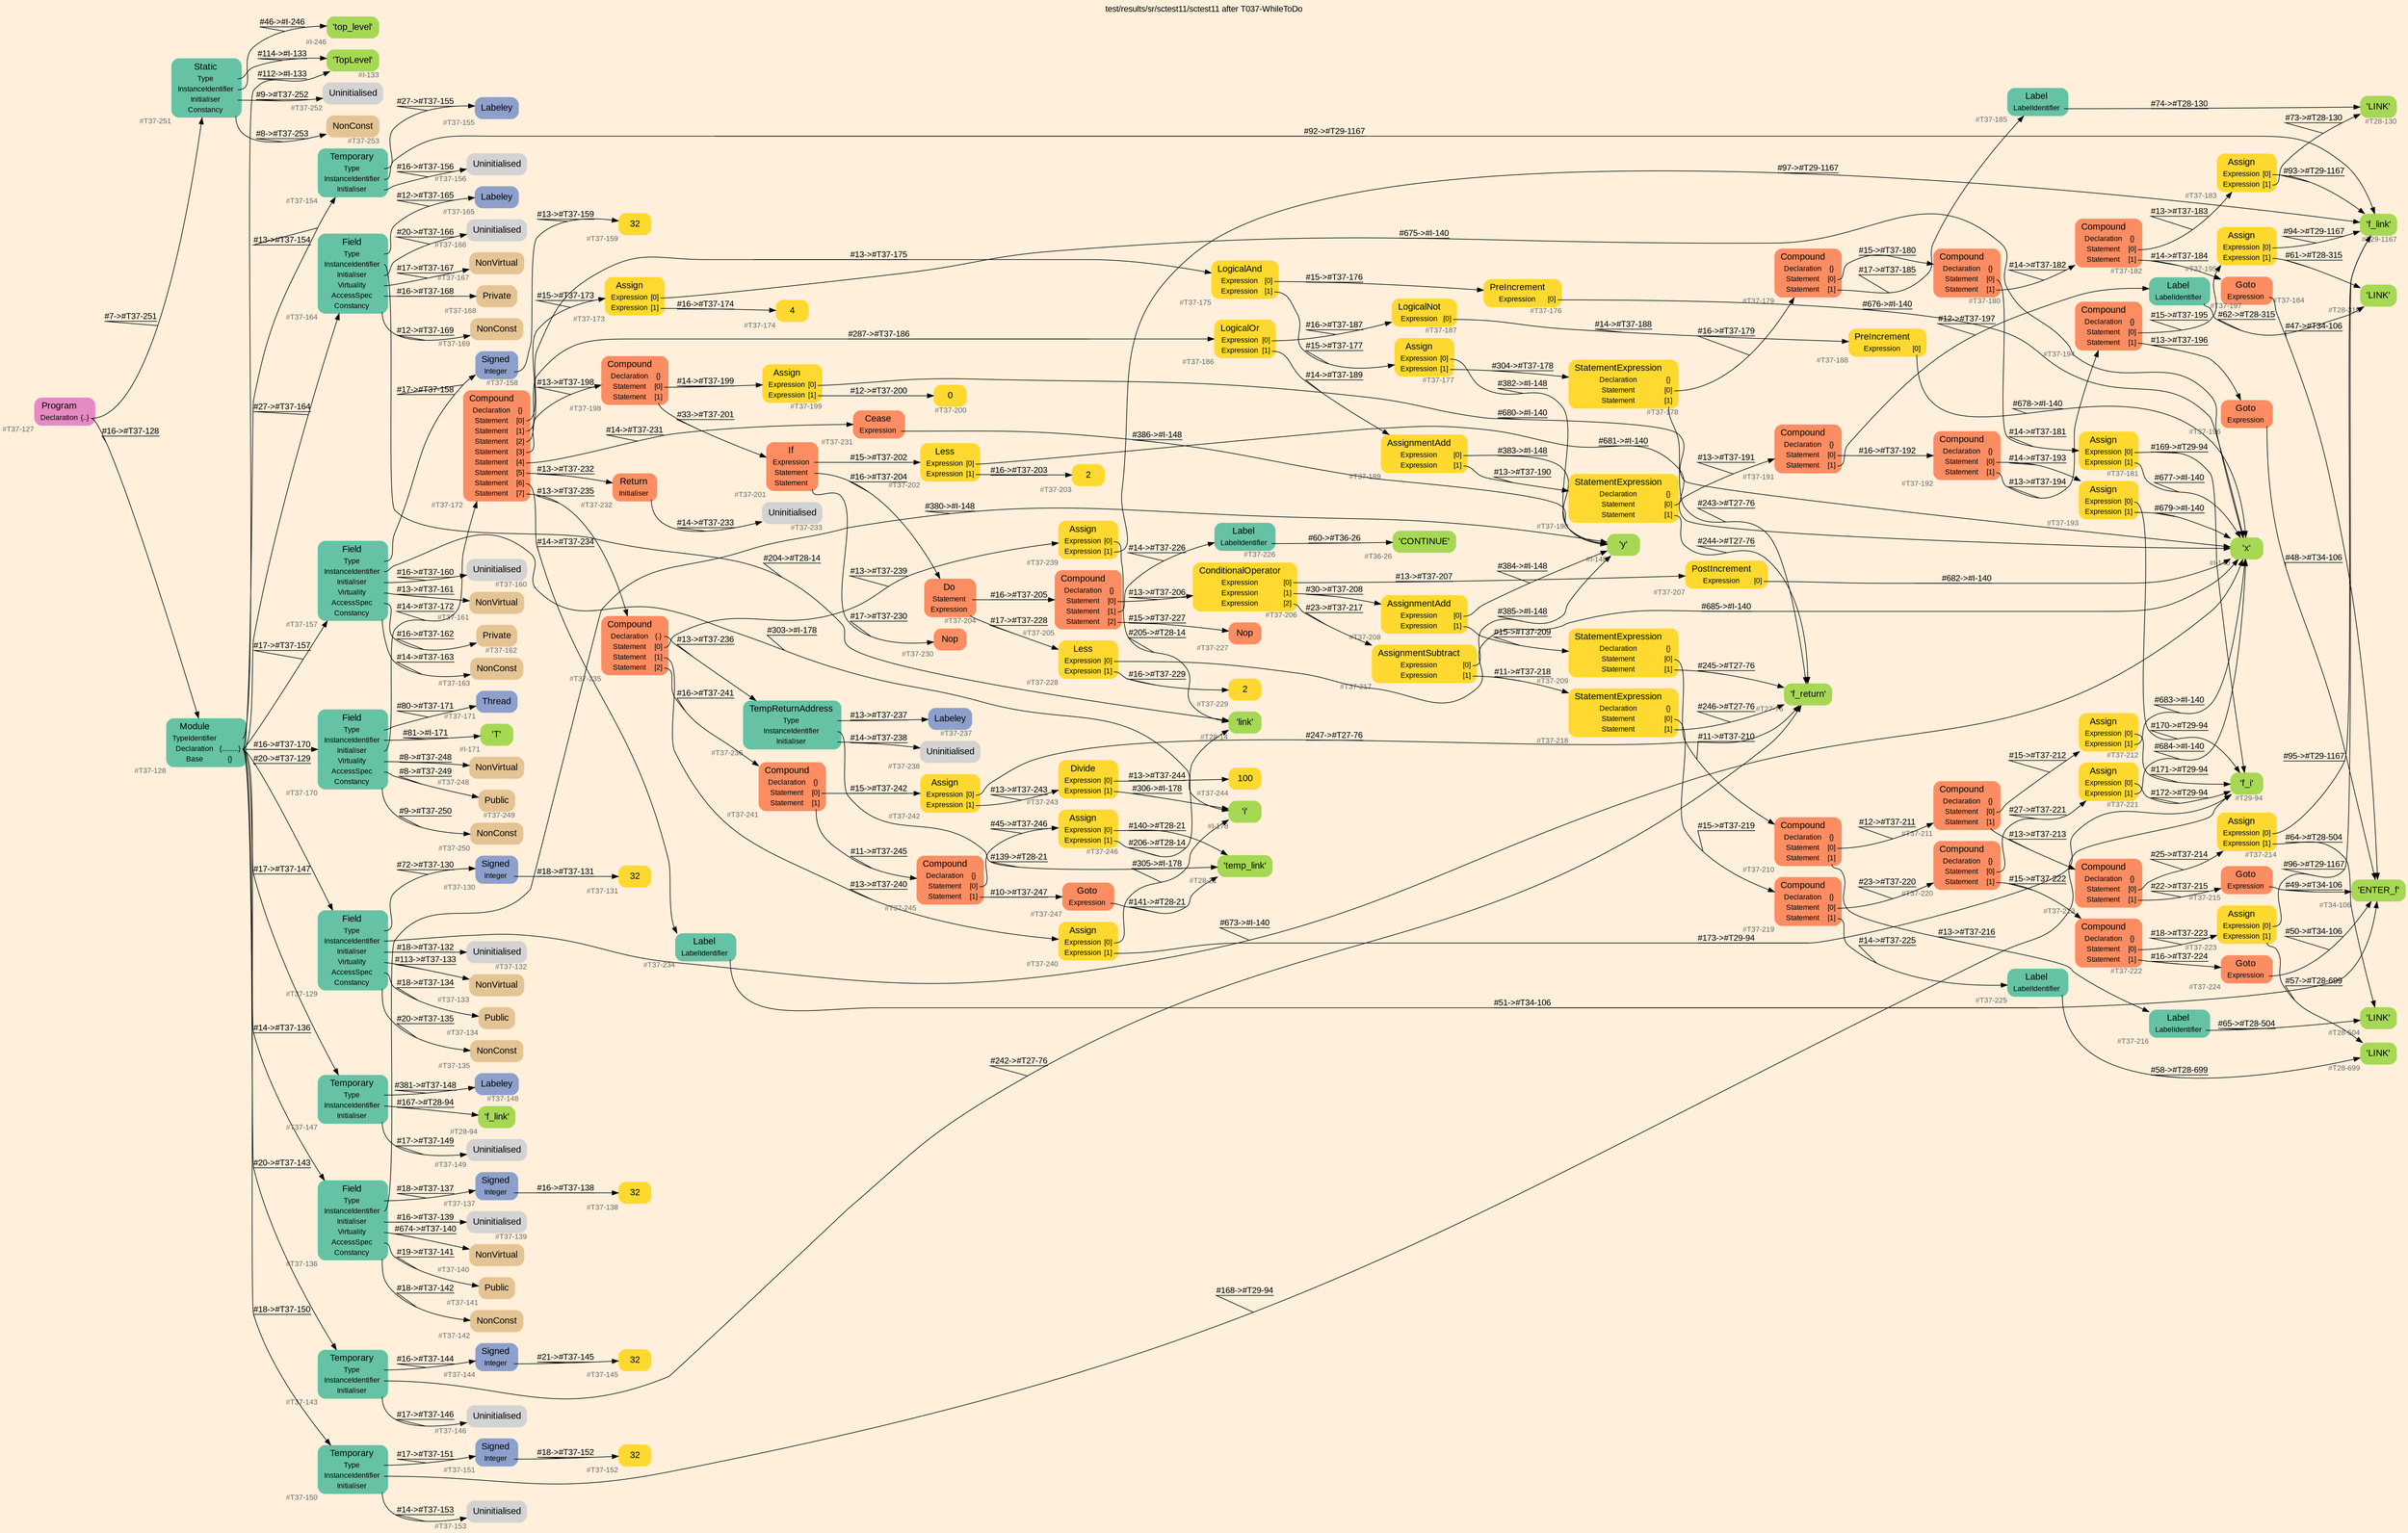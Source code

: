 digraph "test/results/sr/sctest11/sctest11 after T037-WhileToDo" {
label = "test/results/sr/sctest11/sctest11 after T037-WhileToDo"
labelloc = t
graph [
    rankdir = "LR"
    ranksep = 0.3
    bgcolor = antiquewhite1
    color = black
    fontcolor = black
    fontname = "Arial"
];
node [
    fontname = "Arial"
];
edge [
    fontname = "Arial"
];

// -------------------- node figure --------------------
// -------- block #T37-127 ----------
"#T37-127" [
    fillcolor = "/set28/4"
    xlabel = "#T37-127"
    fontsize = "12"
    fontcolor = grey40
    shape = "plaintext"
    label = <<TABLE BORDER="0" CELLBORDER="0" CELLSPACING="0">
     <TR><TD><FONT COLOR="black" POINT-SIZE="15">Program</FONT></TD></TR>
     <TR><TD><FONT COLOR="black" POINT-SIZE="12">Declaration</FONT></TD><TD PORT="port0"><FONT COLOR="black" POINT-SIZE="12">{..}</FONT></TD></TR>
    </TABLE>>
    style = "rounded,filled"
];

// -------- block #T37-128 ----------
"#T37-128" [
    fillcolor = "/set28/1"
    xlabel = "#T37-128"
    fontsize = "12"
    fontcolor = grey40
    shape = "plaintext"
    label = <<TABLE BORDER="0" CELLBORDER="0" CELLSPACING="0">
     <TR><TD><FONT COLOR="black" POINT-SIZE="15">Module</FONT></TD></TR>
     <TR><TD><FONT COLOR="black" POINT-SIZE="12">TypeIdentifier</FONT></TD><TD PORT="port0"></TD></TR>
     <TR><TD><FONT COLOR="black" POINT-SIZE="12">Declaration</FONT></TD><TD PORT="port1"><FONT COLOR="black" POINT-SIZE="12">{.........}</FONT></TD></TR>
     <TR><TD><FONT COLOR="black" POINT-SIZE="12">Base</FONT></TD><TD PORT="port2"><FONT COLOR="black" POINT-SIZE="12">{}</FONT></TD></TR>
    </TABLE>>
    style = "rounded,filled"
];

// -------- block #I-133 ----------
"#I-133" [
    fillcolor = "/set28/5"
    xlabel = "#I-133"
    fontsize = "12"
    fontcolor = grey40
    shape = "plaintext"
    label = <<TABLE BORDER="0" CELLBORDER="0" CELLSPACING="0">
     <TR><TD><FONT COLOR="black" POINT-SIZE="15">'TopLevel'</FONT></TD></TR>
    </TABLE>>
    style = "rounded,filled"
];

// -------- block #T37-129 ----------
"#T37-129" [
    fillcolor = "/set28/1"
    xlabel = "#T37-129"
    fontsize = "12"
    fontcolor = grey40
    shape = "plaintext"
    label = <<TABLE BORDER="0" CELLBORDER="0" CELLSPACING="0">
     <TR><TD><FONT COLOR="black" POINT-SIZE="15">Field</FONT></TD></TR>
     <TR><TD><FONT COLOR="black" POINT-SIZE="12">Type</FONT></TD><TD PORT="port0"></TD></TR>
     <TR><TD><FONT COLOR="black" POINT-SIZE="12">InstanceIdentifier</FONT></TD><TD PORT="port1"></TD></TR>
     <TR><TD><FONT COLOR="black" POINT-SIZE="12">Initialiser</FONT></TD><TD PORT="port2"></TD></TR>
     <TR><TD><FONT COLOR="black" POINT-SIZE="12">Virtuality</FONT></TD><TD PORT="port3"></TD></TR>
     <TR><TD><FONT COLOR="black" POINT-SIZE="12">AccessSpec</FONT></TD><TD PORT="port4"></TD></TR>
     <TR><TD><FONT COLOR="black" POINT-SIZE="12">Constancy</FONT></TD><TD PORT="port5"></TD></TR>
    </TABLE>>
    style = "rounded,filled"
];

// -------- block #T37-130 ----------
"#T37-130" [
    fillcolor = "/set28/3"
    xlabel = "#T37-130"
    fontsize = "12"
    fontcolor = grey40
    shape = "plaintext"
    label = <<TABLE BORDER="0" CELLBORDER="0" CELLSPACING="0">
     <TR><TD><FONT COLOR="black" POINT-SIZE="15">Signed</FONT></TD></TR>
     <TR><TD><FONT COLOR="black" POINT-SIZE="12">Integer</FONT></TD><TD PORT="port0"></TD></TR>
    </TABLE>>
    style = "rounded,filled"
];

// -------- block #T37-131 ----------
"#T37-131" [
    fillcolor = "/set28/6"
    xlabel = "#T37-131"
    fontsize = "12"
    fontcolor = grey40
    shape = "plaintext"
    label = <<TABLE BORDER="0" CELLBORDER="0" CELLSPACING="0">
     <TR><TD><FONT COLOR="black" POINT-SIZE="15">32</FONT></TD></TR>
    </TABLE>>
    style = "rounded,filled"
];

// -------- block #I-140 ----------
"#I-140" [
    fillcolor = "/set28/5"
    xlabel = "#I-140"
    fontsize = "12"
    fontcolor = grey40
    shape = "plaintext"
    label = <<TABLE BORDER="0" CELLBORDER="0" CELLSPACING="0">
     <TR><TD><FONT COLOR="black" POINT-SIZE="15">'x'</FONT></TD></TR>
    </TABLE>>
    style = "rounded,filled"
];

// -------- block #T37-132 ----------
"#T37-132" [
    xlabel = "#T37-132"
    fontsize = "12"
    fontcolor = grey40
    shape = "plaintext"
    label = <<TABLE BORDER="0" CELLBORDER="0" CELLSPACING="0">
     <TR><TD><FONT COLOR="black" POINT-SIZE="15">Uninitialised</FONT></TD></TR>
    </TABLE>>
    style = "rounded,filled"
];

// -------- block #T37-133 ----------
"#T37-133" [
    fillcolor = "/set28/7"
    xlabel = "#T37-133"
    fontsize = "12"
    fontcolor = grey40
    shape = "plaintext"
    label = <<TABLE BORDER="0" CELLBORDER="0" CELLSPACING="0">
     <TR><TD><FONT COLOR="black" POINT-SIZE="15">NonVirtual</FONT></TD></TR>
    </TABLE>>
    style = "rounded,filled"
];

// -------- block #T37-134 ----------
"#T37-134" [
    fillcolor = "/set28/7"
    xlabel = "#T37-134"
    fontsize = "12"
    fontcolor = grey40
    shape = "plaintext"
    label = <<TABLE BORDER="0" CELLBORDER="0" CELLSPACING="0">
     <TR><TD><FONT COLOR="black" POINT-SIZE="15">Public</FONT></TD></TR>
    </TABLE>>
    style = "rounded,filled"
];

// -------- block #T37-135 ----------
"#T37-135" [
    fillcolor = "/set28/7"
    xlabel = "#T37-135"
    fontsize = "12"
    fontcolor = grey40
    shape = "plaintext"
    label = <<TABLE BORDER="0" CELLBORDER="0" CELLSPACING="0">
     <TR><TD><FONT COLOR="black" POINT-SIZE="15">NonConst</FONT></TD></TR>
    </TABLE>>
    style = "rounded,filled"
];

// -------- block #T37-136 ----------
"#T37-136" [
    fillcolor = "/set28/1"
    xlabel = "#T37-136"
    fontsize = "12"
    fontcolor = grey40
    shape = "plaintext"
    label = <<TABLE BORDER="0" CELLBORDER="0" CELLSPACING="0">
     <TR><TD><FONT COLOR="black" POINT-SIZE="15">Field</FONT></TD></TR>
     <TR><TD><FONT COLOR="black" POINT-SIZE="12">Type</FONT></TD><TD PORT="port0"></TD></TR>
     <TR><TD><FONT COLOR="black" POINT-SIZE="12">InstanceIdentifier</FONT></TD><TD PORT="port1"></TD></TR>
     <TR><TD><FONT COLOR="black" POINT-SIZE="12">Initialiser</FONT></TD><TD PORT="port2"></TD></TR>
     <TR><TD><FONT COLOR="black" POINT-SIZE="12">Virtuality</FONT></TD><TD PORT="port3"></TD></TR>
     <TR><TD><FONT COLOR="black" POINT-SIZE="12">AccessSpec</FONT></TD><TD PORT="port4"></TD></TR>
     <TR><TD><FONT COLOR="black" POINT-SIZE="12">Constancy</FONT></TD><TD PORT="port5"></TD></TR>
    </TABLE>>
    style = "rounded,filled"
];

// -------- block #T37-137 ----------
"#T37-137" [
    fillcolor = "/set28/3"
    xlabel = "#T37-137"
    fontsize = "12"
    fontcolor = grey40
    shape = "plaintext"
    label = <<TABLE BORDER="0" CELLBORDER="0" CELLSPACING="0">
     <TR><TD><FONT COLOR="black" POINT-SIZE="15">Signed</FONT></TD></TR>
     <TR><TD><FONT COLOR="black" POINT-SIZE="12">Integer</FONT></TD><TD PORT="port0"></TD></TR>
    </TABLE>>
    style = "rounded,filled"
];

// -------- block #T37-138 ----------
"#T37-138" [
    fillcolor = "/set28/6"
    xlabel = "#T37-138"
    fontsize = "12"
    fontcolor = grey40
    shape = "plaintext"
    label = <<TABLE BORDER="0" CELLBORDER="0" CELLSPACING="0">
     <TR><TD><FONT COLOR="black" POINT-SIZE="15">32</FONT></TD></TR>
    </TABLE>>
    style = "rounded,filled"
];

// -------- block #I-148 ----------
"#I-148" [
    fillcolor = "/set28/5"
    xlabel = "#I-148"
    fontsize = "12"
    fontcolor = grey40
    shape = "plaintext"
    label = <<TABLE BORDER="0" CELLBORDER="0" CELLSPACING="0">
     <TR><TD><FONT COLOR="black" POINT-SIZE="15">'y'</FONT></TD></TR>
    </TABLE>>
    style = "rounded,filled"
];

// -------- block #T37-139 ----------
"#T37-139" [
    xlabel = "#T37-139"
    fontsize = "12"
    fontcolor = grey40
    shape = "plaintext"
    label = <<TABLE BORDER="0" CELLBORDER="0" CELLSPACING="0">
     <TR><TD><FONT COLOR="black" POINT-SIZE="15">Uninitialised</FONT></TD></TR>
    </TABLE>>
    style = "rounded,filled"
];

// -------- block #T37-140 ----------
"#T37-140" [
    fillcolor = "/set28/7"
    xlabel = "#T37-140"
    fontsize = "12"
    fontcolor = grey40
    shape = "plaintext"
    label = <<TABLE BORDER="0" CELLBORDER="0" CELLSPACING="0">
     <TR><TD><FONT COLOR="black" POINT-SIZE="15">NonVirtual</FONT></TD></TR>
    </TABLE>>
    style = "rounded,filled"
];

// -------- block #T37-141 ----------
"#T37-141" [
    fillcolor = "/set28/7"
    xlabel = "#T37-141"
    fontsize = "12"
    fontcolor = grey40
    shape = "plaintext"
    label = <<TABLE BORDER="0" CELLBORDER="0" CELLSPACING="0">
     <TR><TD><FONT COLOR="black" POINT-SIZE="15">Public</FONT></TD></TR>
    </TABLE>>
    style = "rounded,filled"
];

// -------- block #T37-142 ----------
"#T37-142" [
    fillcolor = "/set28/7"
    xlabel = "#T37-142"
    fontsize = "12"
    fontcolor = grey40
    shape = "plaintext"
    label = <<TABLE BORDER="0" CELLBORDER="0" CELLSPACING="0">
     <TR><TD><FONT COLOR="black" POINT-SIZE="15">NonConst</FONT></TD></TR>
    </TABLE>>
    style = "rounded,filled"
];

// -------- block #T37-143 ----------
"#T37-143" [
    fillcolor = "/set28/1"
    xlabel = "#T37-143"
    fontsize = "12"
    fontcolor = grey40
    shape = "plaintext"
    label = <<TABLE BORDER="0" CELLBORDER="0" CELLSPACING="0">
     <TR><TD><FONT COLOR="black" POINT-SIZE="15">Temporary</FONT></TD></TR>
     <TR><TD><FONT COLOR="black" POINT-SIZE="12">Type</FONT></TD><TD PORT="port0"></TD></TR>
     <TR><TD><FONT COLOR="black" POINT-SIZE="12">InstanceIdentifier</FONT></TD><TD PORT="port1"></TD></TR>
     <TR><TD><FONT COLOR="black" POINT-SIZE="12">Initialiser</FONT></TD><TD PORT="port2"></TD></TR>
    </TABLE>>
    style = "rounded,filled"
];

// -------- block #T37-144 ----------
"#T37-144" [
    fillcolor = "/set28/3"
    xlabel = "#T37-144"
    fontsize = "12"
    fontcolor = grey40
    shape = "plaintext"
    label = <<TABLE BORDER="0" CELLBORDER="0" CELLSPACING="0">
     <TR><TD><FONT COLOR="black" POINT-SIZE="15">Signed</FONT></TD></TR>
     <TR><TD><FONT COLOR="black" POINT-SIZE="12">Integer</FONT></TD><TD PORT="port0"></TD></TR>
    </TABLE>>
    style = "rounded,filled"
];

// -------- block #T37-145 ----------
"#T37-145" [
    fillcolor = "/set28/6"
    xlabel = "#T37-145"
    fontsize = "12"
    fontcolor = grey40
    shape = "plaintext"
    label = <<TABLE BORDER="0" CELLBORDER="0" CELLSPACING="0">
     <TR><TD><FONT COLOR="black" POINT-SIZE="15">32</FONT></TD></TR>
    </TABLE>>
    style = "rounded,filled"
];

// -------- block #T27-76 ----------
"#T27-76" [
    fillcolor = "/set28/5"
    xlabel = "#T27-76"
    fontsize = "12"
    fontcolor = grey40
    shape = "plaintext"
    label = <<TABLE BORDER="0" CELLBORDER="0" CELLSPACING="0">
     <TR><TD><FONT COLOR="black" POINT-SIZE="15">'f_return'</FONT></TD></TR>
    </TABLE>>
    style = "rounded,filled"
];

// -------- block #T37-146 ----------
"#T37-146" [
    xlabel = "#T37-146"
    fontsize = "12"
    fontcolor = grey40
    shape = "plaintext"
    label = <<TABLE BORDER="0" CELLBORDER="0" CELLSPACING="0">
     <TR><TD><FONT COLOR="black" POINT-SIZE="15">Uninitialised</FONT></TD></TR>
    </TABLE>>
    style = "rounded,filled"
];

// -------- block #T37-147 ----------
"#T37-147" [
    fillcolor = "/set28/1"
    xlabel = "#T37-147"
    fontsize = "12"
    fontcolor = grey40
    shape = "plaintext"
    label = <<TABLE BORDER="0" CELLBORDER="0" CELLSPACING="0">
     <TR><TD><FONT COLOR="black" POINT-SIZE="15">Temporary</FONT></TD></TR>
     <TR><TD><FONT COLOR="black" POINT-SIZE="12">Type</FONT></TD><TD PORT="port0"></TD></TR>
     <TR><TD><FONT COLOR="black" POINT-SIZE="12">InstanceIdentifier</FONT></TD><TD PORT="port1"></TD></TR>
     <TR><TD><FONT COLOR="black" POINT-SIZE="12">Initialiser</FONT></TD><TD PORT="port2"></TD></TR>
    </TABLE>>
    style = "rounded,filled"
];

// -------- block #T37-148 ----------
"#T37-148" [
    fillcolor = "/set28/3"
    xlabel = "#T37-148"
    fontsize = "12"
    fontcolor = grey40
    shape = "plaintext"
    label = <<TABLE BORDER="0" CELLBORDER="0" CELLSPACING="0">
     <TR><TD><FONT COLOR="black" POINT-SIZE="15">Labeley</FONT></TD></TR>
    </TABLE>>
    style = "rounded,filled"
];

// -------- block #T28-94 ----------
"#T28-94" [
    fillcolor = "/set28/5"
    xlabel = "#T28-94"
    fontsize = "12"
    fontcolor = grey40
    shape = "plaintext"
    label = <<TABLE BORDER="0" CELLBORDER="0" CELLSPACING="0">
     <TR><TD><FONT COLOR="black" POINT-SIZE="15">'f_link'</FONT></TD></TR>
    </TABLE>>
    style = "rounded,filled"
];

// -------- block #T37-149 ----------
"#T37-149" [
    xlabel = "#T37-149"
    fontsize = "12"
    fontcolor = grey40
    shape = "plaintext"
    label = <<TABLE BORDER="0" CELLBORDER="0" CELLSPACING="0">
     <TR><TD><FONT COLOR="black" POINT-SIZE="15">Uninitialised</FONT></TD></TR>
    </TABLE>>
    style = "rounded,filled"
];

// -------- block #T37-150 ----------
"#T37-150" [
    fillcolor = "/set28/1"
    xlabel = "#T37-150"
    fontsize = "12"
    fontcolor = grey40
    shape = "plaintext"
    label = <<TABLE BORDER="0" CELLBORDER="0" CELLSPACING="0">
     <TR><TD><FONT COLOR="black" POINT-SIZE="15">Temporary</FONT></TD></TR>
     <TR><TD><FONT COLOR="black" POINT-SIZE="12">Type</FONT></TD><TD PORT="port0"></TD></TR>
     <TR><TD><FONT COLOR="black" POINT-SIZE="12">InstanceIdentifier</FONT></TD><TD PORT="port1"></TD></TR>
     <TR><TD><FONT COLOR="black" POINT-SIZE="12">Initialiser</FONT></TD><TD PORT="port2"></TD></TR>
    </TABLE>>
    style = "rounded,filled"
];

// -------- block #T37-151 ----------
"#T37-151" [
    fillcolor = "/set28/3"
    xlabel = "#T37-151"
    fontsize = "12"
    fontcolor = grey40
    shape = "plaintext"
    label = <<TABLE BORDER="0" CELLBORDER="0" CELLSPACING="0">
     <TR><TD><FONT COLOR="black" POINT-SIZE="15">Signed</FONT></TD></TR>
     <TR><TD><FONT COLOR="black" POINT-SIZE="12">Integer</FONT></TD><TD PORT="port0"></TD></TR>
    </TABLE>>
    style = "rounded,filled"
];

// -------- block #T37-152 ----------
"#T37-152" [
    fillcolor = "/set28/6"
    xlabel = "#T37-152"
    fontsize = "12"
    fontcolor = grey40
    shape = "plaintext"
    label = <<TABLE BORDER="0" CELLBORDER="0" CELLSPACING="0">
     <TR><TD><FONT COLOR="black" POINT-SIZE="15">32</FONT></TD></TR>
    </TABLE>>
    style = "rounded,filled"
];

// -------- block #T29-94 ----------
"#T29-94" [
    fillcolor = "/set28/5"
    xlabel = "#T29-94"
    fontsize = "12"
    fontcolor = grey40
    shape = "plaintext"
    label = <<TABLE BORDER="0" CELLBORDER="0" CELLSPACING="0">
     <TR><TD><FONT COLOR="black" POINT-SIZE="15">'f_i'</FONT></TD></TR>
    </TABLE>>
    style = "rounded,filled"
];

// -------- block #T37-153 ----------
"#T37-153" [
    xlabel = "#T37-153"
    fontsize = "12"
    fontcolor = grey40
    shape = "plaintext"
    label = <<TABLE BORDER="0" CELLBORDER="0" CELLSPACING="0">
     <TR><TD><FONT COLOR="black" POINT-SIZE="15">Uninitialised</FONT></TD></TR>
    </TABLE>>
    style = "rounded,filled"
];

// -------- block #T37-154 ----------
"#T37-154" [
    fillcolor = "/set28/1"
    xlabel = "#T37-154"
    fontsize = "12"
    fontcolor = grey40
    shape = "plaintext"
    label = <<TABLE BORDER="0" CELLBORDER="0" CELLSPACING="0">
     <TR><TD><FONT COLOR="black" POINT-SIZE="15">Temporary</FONT></TD></TR>
     <TR><TD><FONT COLOR="black" POINT-SIZE="12">Type</FONT></TD><TD PORT="port0"></TD></TR>
     <TR><TD><FONT COLOR="black" POINT-SIZE="12">InstanceIdentifier</FONT></TD><TD PORT="port1"></TD></TR>
     <TR><TD><FONT COLOR="black" POINT-SIZE="12">Initialiser</FONT></TD><TD PORT="port2"></TD></TR>
    </TABLE>>
    style = "rounded,filled"
];

// -------- block #T37-155 ----------
"#T37-155" [
    fillcolor = "/set28/3"
    xlabel = "#T37-155"
    fontsize = "12"
    fontcolor = grey40
    shape = "plaintext"
    label = <<TABLE BORDER="0" CELLBORDER="0" CELLSPACING="0">
     <TR><TD><FONT COLOR="black" POINT-SIZE="15">Labeley</FONT></TD></TR>
    </TABLE>>
    style = "rounded,filled"
];

// -------- block #T29-1167 ----------
"#T29-1167" [
    fillcolor = "/set28/5"
    xlabel = "#T29-1167"
    fontsize = "12"
    fontcolor = grey40
    shape = "plaintext"
    label = <<TABLE BORDER="0" CELLBORDER="0" CELLSPACING="0">
     <TR><TD><FONT COLOR="black" POINT-SIZE="15">'f_link'</FONT></TD></TR>
    </TABLE>>
    style = "rounded,filled"
];

// -------- block #T37-156 ----------
"#T37-156" [
    xlabel = "#T37-156"
    fontsize = "12"
    fontcolor = grey40
    shape = "plaintext"
    label = <<TABLE BORDER="0" CELLBORDER="0" CELLSPACING="0">
     <TR><TD><FONT COLOR="black" POINT-SIZE="15">Uninitialised</FONT></TD></TR>
    </TABLE>>
    style = "rounded,filled"
];

// -------- block #T37-157 ----------
"#T37-157" [
    fillcolor = "/set28/1"
    xlabel = "#T37-157"
    fontsize = "12"
    fontcolor = grey40
    shape = "plaintext"
    label = <<TABLE BORDER="0" CELLBORDER="0" CELLSPACING="0">
     <TR><TD><FONT COLOR="black" POINT-SIZE="15">Field</FONT></TD></TR>
     <TR><TD><FONT COLOR="black" POINT-SIZE="12">Type</FONT></TD><TD PORT="port0"></TD></TR>
     <TR><TD><FONT COLOR="black" POINT-SIZE="12">InstanceIdentifier</FONT></TD><TD PORT="port1"></TD></TR>
     <TR><TD><FONT COLOR="black" POINT-SIZE="12">Initialiser</FONT></TD><TD PORT="port2"></TD></TR>
     <TR><TD><FONT COLOR="black" POINT-SIZE="12">Virtuality</FONT></TD><TD PORT="port3"></TD></TR>
     <TR><TD><FONT COLOR="black" POINT-SIZE="12">AccessSpec</FONT></TD><TD PORT="port4"></TD></TR>
     <TR><TD><FONT COLOR="black" POINT-SIZE="12">Constancy</FONT></TD><TD PORT="port5"></TD></TR>
    </TABLE>>
    style = "rounded,filled"
];

// -------- block #T37-158 ----------
"#T37-158" [
    fillcolor = "/set28/3"
    xlabel = "#T37-158"
    fontsize = "12"
    fontcolor = grey40
    shape = "plaintext"
    label = <<TABLE BORDER="0" CELLBORDER="0" CELLSPACING="0">
     <TR><TD><FONT COLOR="black" POINT-SIZE="15">Signed</FONT></TD></TR>
     <TR><TD><FONT COLOR="black" POINT-SIZE="12">Integer</FONT></TD><TD PORT="port0"></TD></TR>
    </TABLE>>
    style = "rounded,filled"
];

// -------- block #T37-159 ----------
"#T37-159" [
    fillcolor = "/set28/6"
    xlabel = "#T37-159"
    fontsize = "12"
    fontcolor = grey40
    shape = "plaintext"
    label = <<TABLE BORDER="0" CELLBORDER="0" CELLSPACING="0">
     <TR><TD><FONT COLOR="black" POINT-SIZE="15">32</FONT></TD></TR>
    </TABLE>>
    style = "rounded,filled"
];

// -------- block #I-178 ----------
"#I-178" [
    fillcolor = "/set28/5"
    xlabel = "#I-178"
    fontsize = "12"
    fontcolor = grey40
    shape = "plaintext"
    label = <<TABLE BORDER="0" CELLBORDER="0" CELLSPACING="0">
     <TR><TD><FONT COLOR="black" POINT-SIZE="15">'i'</FONT></TD></TR>
    </TABLE>>
    style = "rounded,filled"
];

// -------- block #T37-160 ----------
"#T37-160" [
    xlabel = "#T37-160"
    fontsize = "12"
    fontcolor = grey40
    shape = "plaintext"
    label = <<TABLE BORDER="0" CELLBORDER="0" CELLSPACING="0">
     <TR><TD><FONT COLOR="black" POINT-SIZE="15">Uninitialised</FONT></TD></TR>
    </TABLE>>
    style = "rounded,filled"
];

// -------- block #T37-161 ----------
"#T37-161" [
    fillcolor = "/set28/7"
    xlabel = "#T37-161"
    fontsize = "12"
    fontcolor = grey40
    shape = "plaintext"
    label = <<TABLE BORDER="0" CELLBORDER="0" CELLSPACING="0">
     <TR><TD><FONT COLOR="black" POINT-SIZE="15">NonVirtual</FONT></TD></TR>
    </TABLE>>
    style = "rounded,filled"
];

// -------- block #T37-162 ----------
"#T37-162" [
    fillcolor = "/set28/7"
    xlabel = "#T37-162"
    fontsize = "12"
    fontcolor = grey40
    shape = "plaintext"
    label = <<TABLE BORDER="0" CELLBORDER="0" CELLSPACING="0">
     <TR><TD><FONT COLOR="black" POINT-SIZE="15">Private</FONT></TD></TR>
    </TABLE>>
    style = "rounded,filled"
];

// -------- block #T37-163 ----------
"#T37-163" [
    fillcolor = "/set28/7"
    xlabel = "#T37-163"
    fontsize = "12"
    fontcolor = grey40
    shape = "plaintext"
    label = <<TABLE BORDER="0" CELLBORDER="0" CELLSPACING="0">
     <TR><TD><FONT COLOR="black" POINT-SIZE="15">NonConst</FONT></TD></TR>
    </TABLE>>
    style = "rounded,filled"
];

// -------- block #T37-164 ----------
"#T37-164" [
    fillcolor = "/set28/1"
    xlabel = "#T37-164"
    fontsize = "12"
    fontcolor = grey40
    shape = "plaintext"
    label = <<TABLE BORDER="0" CELLBORDER="0" CELLSPACING="0">
     <TR><TD><FONT COLOR="black" POINT-SIZE="15">Field</FONT></TD></TR>
     <TR><TD><FONT COLOR="black" POINT-SIZE="12">Type</FONT></TD><TD PORT="port0"></TD></TR>
     <TR><TD><FONT COLOR="black" POINT-SIZE="12">InstanceIdentifier</FONT></TD><TD PORT="port1"></TD></TR>
     <TR><TD><FONT COLOR="black" POINT-SIZE="12">Initialiser</FONT></TD><TD PORT="port2"></TD></TR>
     <TR><TD><FONT COLOR="black" POINT-SIZE="12">Virtuality</FONT></TD><TD PORT="port3"></TD></TR>
     <TR><TD><FONT COLOR="black" POINT-SIZE="12">AccessSpec</FONT></TD><TD PORT="port4"></TD></TR>
     <TR><TD><FONT COLOR="black" POINT-SIZE="12">Constancy</FONT></TD><TD PORT="port5"></TD></TR>
    </TABLE>>
    style = "rounded,filled"
];

// -------- block #T37-165 ----------
"#T37-165" [
    fillcolor = "/set28/3"
    xlabel = "#T37-165"
    fontsize = "12"
    fontcolor = grey40
    shape = "plaintext"
    label = <<TABLE BORDER="0" CELLBORDER="0" CELLSPACING="0">
     <TR><TD><FONT COLOR="black" POINT-SIZE="15">Labeley</FONT></TD></TR>
    </TABLE>>
    style = "rounded,filled"
];

// -------- block #T28-14 ----------
"#T28-14" [
    fillcolor = "/set28/5"
    xlabel = "#T28-14"
    fontsize = "12"
    fontcolor = grey40
    shape = "plaintext"
    label = <<TABLE BORDER="0" CELLBORDER="0" CELLSPACING="0">
     <TR><TD><FONT COLOR="black" POINT-SIZE="15">'link'</FONT></TD></TR>
    </TABLE>>
    style = "rounded,filled"
];

// -------- block #T37-166 ----------
"#T37-166" [
    xlabel = "#T37-166"
    fontsize = "12"
    fontcolor = grey40
    shape = "plaintext"
    label = <<TABLE BORDER="0" CELLBORDER="0" CELLSPACING="0">
     <TR><TD><FONT COLOR="black" POINT-SIZE="15">Uninitialised</FONT></TD></TR>
    </TABLE>>
    style = "rounded,filled"
];

// -------- block #T37-167 ----------
"#T37-167" [
    fillcolor = "/set28/7"
    xlabel = "#T37-167"
    fontsize = "12"
    fontcolor = grey40
    shape = "plaintext"
    label = <<TABLE BORDER="0" CELLBORDER="0" CELLSPACING="0">
     <TR><TD><FONT COLOR="black" POINT-SIZE="15">NonVirtual</FONT></TD></TR>
    </TABLE>>
    style = "rounded,filled"
];

// -------- block #T37-168 ----------
"#T37-168" [
    fillcolor = "/set28/7"
    xlabel = "#T37-168"
    fontsize = "12"
    fontcolor = grey40
    shape = "plaintext"
    label = <<TABLE BORDER="0" CELLBORDER="0" CELLSPACING="0">
     <TR><TD><FONT COLOR="black" POINT-SIZE="15">Private</FONT></TD></TR>
    </TABLE>>
    style = "rounded,filled"
];

// -------- block #T37-169 ----------
"#T37-169" [
    fillcolor = "/set28/7"
    xlabel = "#T37-169"
    fontsize = "12"
    fontcolor = grey40
    shape = "plaintext"
    label = <<TABLE BORDER="0" CELLBORDER="0" CELLSPACING="0">
     <TR><TD><FONT COLOR="black" POINT-SIZE="15">NonConst</FONT></TD></TR>
    </TABLE>>
    style = "rounded,filled"
];

// -------- block #T37-170 ----------
"#T37-170" [
    fillcolor = "/set28/1"
    xlabel = "#T37-170"
    fontsize = "12"
    fontcolor = grey40
    shape = "plaintext"
    label = <<TABLE BORDER="0" CELLBORDER="0" CELLSPACING="0">
     <TR><TD><FONT COLOR="black" POINT-SIZE="15">Field</FONT></TD></TR>
     <TR><TD><FONT COLOR="black" POINT-SIZE="12">Type</FONT></TD><TD PORT="port0"></TD></TR>
     <TR><TD><FONT COLOR="black" POINT-SIZE="12">InstanceIdentifier</FONT></TD><TD PORT="port1"></TD></TR>
     <TR><TD><FONT COLOR="black" POINT-SIZE="12">Initialiser</FONT></TD><TD PORT="port2"></TD></TR>
     <TR><TD><FONT COLOR="black" POINT-SIZE="12">Virtuality</FONT></TD><TD PORT="port3"></TD></TR>
     <TR><TD><FONT COLOR="black" POINT-SIZE="12">AccessSpec</FONT></TD><TD PORT="port4"></TD></TR>
     <TR><TD><FONT COLOR="black" POINT-SIZE="12">Constancy</FONT></TD><TD PORT="port5"></TD></TR>
    </TABLE>>
    style = "rounded,filled"
];

// -------- block #T37-171 ----------
"#T37-171" [
    fillcolor = "/set28/3"
    xlabel = "#T37-171"
    fontsize = "12"
    fontcolor = grey40
    shape = "plaintext"
    label = <<TABLE BORDER="0" CELLBORDER="0" CELLSPACING="0">
     <TR><TD><FONT COLOR="black" POINT-SIZE="15">Thread</FONT></TD></TR>
    </TABLE>>
    style = "rounded,filled"
];

// -------- block #I-171 ----------
"#I-171" [
    fillcolor = "/set28/5"
    xlabel = "#I-171"
    fontsize = "12"
    fontcolor = grey40
    shape = "plaintext"
    label = <<TABLE BORDER="0" CELLBORDER="0" CELLSPACING="0">
     <TR><TD><FONT COLOR="black" POINT-SIZE="15">'T'</FONT></TD></TR>
    </TABLE>>
    style = "rounded,filled"
];

// -------- block #T37-172 ----------
"#T37-172" [
    fillcolor = "/set28/2"
    xlabel = "#T37-172"
    fontsize = "12"
    fontcolor = grey40
    shape = "plaintext"
    label = <<TABLE BORDER="0" CELLBORDER="0" CELLSPACING="0">
     <TR><TD><FONT COLOR="black" POINT-SIZE="15">Compound</FONT></TD></TR>
     <TR><TD><FONT COLOR="black" POINT-SIZE="12">Declaration</FONT></TD><TD PORT="port0"><FONT COLOR="black" POINT-SIZE="12">{}</FONT></TD></TR>
     <TR><TD><FONT COLOR="black" POINT-SIZE="12">Statement</FONT></TD><TD PORT="port1"><FONT COLOR="black" POINT-SIZE="12">[0]</FONT></TD></TR>
     <TR><TD><FONT COLOR="black" POINT-SIZE="12">Statement</FONT></TD><TD PORT="port2"><FONT COLOR="black" POINT-SIZE="12">[1]</FONT></TD></TR>
     <TR><TD><FONT COLOR="black" POINT-SIZE="12">Statement</FONT></TD><TD PORT="port3"><FONT COLOR="black" POINT-SIZE="12">[2]</FONT></TD></TR>
     <TR><TD><FONT COLOR="black" POINT-SIZE="12">Statement</FONT></TD><TD PORT="port4"><FONT COLOR="black" POINT-SIZE="12">[3]</FONT></TD></TR>
     <TR><TD><FONT COLOR="black" POINT-SIZE="12">Statement</FONT></TD><TD PORT="port5"><FONT COLOR="black" POINT-SIZE="12">[4]</FONT></TD></TR>
     <TR><TD><FONT COLOR="black" POINT-SIZE="12">Statement</FONT></TD><TD PORT="port6"><FONT COLOR="black" POINT-SIZE="12">[5]</FONT></TD></TR>
     <TR><TD><FONT COLOR="black" POINT-SIZE="12">Statement</FONT></TD><TD PORT="port7"><FONT COLOR="black" POINT-SIZE="12">[6]</FONT></TD></TR>
     <TR><TD><FONT COLOR="black" POINT-SIZE="12">Statement</FONT></TD><TD PORT="port8"><FONT COLOR="black" POINT-SIZE="12">[7]</FONT></TD></TR>
    </TABLE>>
    style = "rounded,filled"
];

// -------- block #T37-173 ----------
"#T37-173" [
    fillcolor = "/set28/6"
    xlabel = "#T37-173"
    fontsize = "12"
    fontcolor = grey40
    shape = "plaintext"
    label = <<TABLE BORDER="0" CELLBORDER="0" CELLSPACING="0">
     <TR><TD><FONT COLOR="black" POINT-SIZE="15">Assign</FONT></TD></TR>
     <TR><TD><FONT COLOR="black" POINT-SIZE="12">Expression</FONT></TD><TD PORT="port0"><FONT COLOR="black" POINT-SIZE="12">[0]</FONT></TD></TR>
     <TR><TD><FONT COLOR="black" POINT-SIZE="12">Expression</FONT></TD><TD PORT="port1"><FONT COLOR="black" POINT-SIZE="12">[1]</FONT></TD></TR>
    </TABLE>>
    style = "rounded,filled"
];

// -------- block #T37-174 ----------
"#T37-174" [
    fillcolor = "/set28/6"
    xlabel = "#T37-174"
    fontsize = "12"
    fontcolor = grey40
    shape = "plaintext"
    label = <<TABLE BORDER="0" CELLBORDER="0" CELLSPACING="0">
     <TR><TD><FONT COLOR="black" POINT-SIZE="15">4</FONT></TD></TR>
    </TABLE>>
    style = "rounded,filled"
];

// -------- block #T37-175 ----------
"#T37-175" [
    fillcolor = "/set28/6"
    xlabel = "#T37-175"
    fontsize = "12"
    fontcolor = grey40
    shape = "plaintext"
    label = <<TABLE BORDER="0" CELLBORDER="0" CELLSPACING="0">
     <TR><TD><FONT COLOR="black" POINT-SIZE="15">LogicalAnd</FONT></TD></TR>
     <TR><TD><FONT COLOR="black" POINT-SIZE="12">Expression</FONT></TD><TD PORT="port0"><FONT COLOR="black" POINT-SIZE="12">[0]</FONT></TD></TR>
     <TR><TD><FONT COLOR="black" POINT-SIZE="12">Expression</FONT></TD><TD PORT="port1"><FONT COLOR="black" POINT-SIZE="12">[1]</FONT></TD></TR>
    </TABLE>>
    style = "rounded,filled"
];

// -------- block #T37-176 ----------
"#T37-176" [
    fillcolor = "/set28/6"
    xlabel = "#T37-176"
    fontsize = "12"
    fontcolor = grey40
    shape = "plaintext"
    label = <<TABLE BORDER="0" CELLBORDER="0" CELLSPACING="0">
     <TR><TD><FONT COLOR="black" POINT-SIZE="15">PreIncrement</FONT></TD></TR>
     <TR><TD><FONT COLOR="black" POINT-SIZE="12">Expression</FONT></TD><TD PORT="port0"><FONT COLOR="black" POINT-SIZE="12">[0]</FONT></TD></TR>
    </TABLE>>
    style = "rounded,filled"
];

// -------- block #T37-177 ----------
"#T37-177" [
    fillcolor = "/set28/6"
    xlabel = "#T37-177"
    fontsize = "12"
    fontcolor = grey40
    shape = "plaintext"
    label = <<TABLE BORDER="0" CELLBORDER="0" CELLSPACING="0">
     <TR><TD><FONT COLOR="black" POINT-SIZE="15">Assign</FONT></TD></TR>
     <TR><TD><FONT COLOR="black" POINT-SIZE="12">Expression</FONT></TD><TD PORT="port0"><FONT COLOR="black" POINT-SIZE="12">[0]</FONT></TD></TR>
     <TR><TD><FONT COLOR="black" POINT-SIZE="12">Expression</FONT></TD><TD PORT="port1"><FONT COLOR="black" POINT-SIZE="12">[1]</FONT></TD></TR>
    </TABLE>>
    style = "rounded,filled"
];

// -------- block #T37-178 ----------
"#T37-178" [
    fillcolor = "/set28/6"
    xlabel = "#T37-178"
    fontsize = "12"
    fontcolor = grey40
    shape = "plaintext"
    label = <<TABLE BORDER="0" CELLBORDER="0" CELLSPACING="0">
     <TR><TD><FONT COLOR="black" POINT-SIZE="15">StatementExpression</FONT></TD></TR>
     <TR><TD><FONT COLOR="black" POINT-SIZE="12">Declaration</FONT></TD><TD PORT="port0"><FONT COLOR="black" POINT-SIZE="12">{}</FONT></TD></TR>
     <TR><TD><FONT COLOR="black" POINT-SIZE="12">Statement</FONT></TD><TD PORT="port1"><FONT COLOR="black" POINT-SIZE="12">[0]</FONT></TD></TR>
     <TR><TD><FONT COLOR="black" POINT-SIZE="12">Statement</FONT></TD><TD PORT="port2"><FONT COLOR="black" POINT-SIZE="12">[1]</FONT></TD></TR>
    </TABLE>>
    style = "rounded,filled"
];

// -------- block #T37-179 ----------
"#T37-179" [
    fillcolor = "/set28/2"
    xlabel = "#T37-179"
    fontsize = "12"
    fontcolor = grey40
    shape = "plaintext"
    label = <<TABLE BORDER="0" CELLBORDER="0" CELLSPACING="0">
     <TR><TD><FONT COLOR="black" POINT-SIZE="15">Compound</FONT></TD></TR>
     <TR><TD><FONT COLOR="black" POINT-SIZE="12">Declaration</FONT></TD><TD PORT="port0"><FONT COLOR="black" POINT-SIZE="12">{}</FONT></TD></TR>
     <TR><TD><FONT COLOR="black" POINT-SIZE="12">Statement</FONT></TD><TD PORT="port1"><FONT COLOR="black" POINT-SIZE="12">[0]</FONT></TD></TR>
     <TR><TD><FONT COLOR="black" POINT-SIZE="12">Statement</FONT></TD><TD PORT="port2"><FONT COLOR="black" POINT-SIZE="12">[1]</FONT></TD></TR>
    </TABLE>>
    style = "rounded,filled"
];

// -------- block #T37-180 ----------
"#T37-180" [
    fillcolor = "/set28/2"
    xlabel = "#T37-180"
    fontsize = "12"
    fontcolor = grey40
    shape = "plaintext"
    label = <<TABLE BORDER="0" CELLBORDER="0" CELLSPACING="0">
     <TR><TD><FONT COLOR="black" POINT-SIZE="15">Compound</FONT></TD></TR>
     <TR><TD><FONT COLOR="black" POINT-SIZE="12">Declaration</FONT></TD><TD PORT="port0"><FONT COLOR="black" POINT-SIZE="12">{}</FONT></TD></TR>
     <TR><TD><FONT COLOR="black" POINT-SIZE="12">Statement</FONT></TD><TD PORT="port1"><FONT COLOR="black" POINT-SIZE="12">[0]</FONT></TD></TR>
     <TR><TD><FONT COLOR="black" POINT-SIZE="12">Statement</FONT></TD><TD PORT="port2"><FONT COLOR="black" POINT-SIZE="12">[1]</FONT></TD></TR>
    </TABLE>>
    style = "rounded,filled"
];

// -------- block #T37-181 ----------
"#T37-181" [
    fillcolor = "/set28/6"
    xlabel = "#T37-181"
    fontsize = "12"
    fontcolor = grey40
    shape = "plaintext"
    label = <<TABLE BORDER="0" CELLBORDER="0" CELLSPACING="0">
     <TR><TD><FONT COLOR="black" POINT-SIZE="15">Assign</FONT></TD></TR>
     <TR><TD><FONT COLOR="black" POINT-SIZE="12">Expression</FONT></TD><TD PORT="port0"><FONT COLOR="black" POINT-SIZE="12">[0]</FONT></TD></TR>
     <TR><TD><FONT COLOR="black" POINT-SIZE="12">Expression</FONT></TD><TD PORT="port1"><FONT COLOR="black" POINT-SIZE="12">[1]</FONT></TD></TR>
    </TABLE>>
    style = "rounded,filled"
];

// -------- block #T37-182 ----------
"#T37-182" [
    fillcolor = "/set28/2"
    xlabel = "#T37-182"
    fontsize = "12"
    fontcolor = grey40
    shape = "plaintext"
    label = <<TABLE BORDER="0" CELLBORDER="0" CELLSPACING="0">
     <TR><TD><FONT COLOR="black" POINT-SIZE="15">Compound</FONT></TD></TR>
     <TR><TD><FONT COLOR="black" POINT-SIZE="12">Declaration</FONT></TD><TD PORT="port0"><FONT COLOR="black" POINT-SIZE="12">{}</FONT></TD></TR>
     <TR><TD><FONT COLOR="black" POINT-SIZE="12">Statement</FONT></TD><TD PORT="port1"><FONT COLOR="black" POINT-SIZE="12">[0]</FONT></TD></TR>
     <TR><TD><FONT COLOR="black" POINT-SIZE="12">Statement</FONT></TD><TD PORT="port2"><FONT COLOR="black" POINT-SIZE="12">[1]</FONT></TD></TR>
    </TABLE>>
    style = "rounded,filled"
];

// -------- block #T37-183 ----------
"#T37-183" [
    fillcolor = "/set28/6"
    xlabel = "#T37-183"
    fontsize = "12"
    fontcolor = grey40
    shape = "plaintext"
    label = <<TABLE BORDER="0" CELLBORDER="0" CELLSPACING="0">
     <TR><TD><FONT COLOR="black" POINT-SIZE="15">Assign</FONT></TD></TR>
     <TR><TD><FONT COLOR="black" POINT-SIZE="12">Expression</FONT></TD><TD PORT="port0"><FONT COLOR="black" POINT-SIZE="12">[0]</FONT></TD></TR>
     <TR><TD><FONT COLOR="black" POINT-SIZE="12">Expression</FONT></TD><TD PORT="port1"><FONT COLOR="black" POINT-SIZE="12">[1]</FONT></TD></TR>
    </TABLE>>
    style = "rounded,filled"
];

// -------- block #T28-130 ----------
"#T28-130" [
    fillcolor = "/set28/5"
    xlabel = "#T28-130"
    fontsize = "12"
    fontcolor = grey40
    shape = "plaintext"
    label = <<TABLE BORDER="0" CELLBORDER="0" CELLSPACING="0">
     <TR><TD><FONT COLOR="black" POINT-SIZE="15">'LINK'</FONT></TD></TR>
    </TABLE>>
    style = "rounded,filled"
];

// -------- block #T37-184 ----------
"#T37-184" [
    fillcolor = "/set28/2"
    xlabel = "#T37-184"
    fontsize = "12"
    fontcolor = grey40
    shape = "plaintext"
    label = <<TABLE BORDER="0" CELLBORDER="0" CELLSPACING="0">
     <TR><TD><FONT COLOR="black" POINT-SIZE="15">Goto</FONT></TD></TR>
     <TR><TD><FONT COLOR="black" POINT-SIZE="12">Expression</FONT></TD><TD PORT="port0"></TD></TR>
    </TABLE>>
    style = "rounded,filled"
];

// -------- block #T34-106 ----------
"#T34-106" [
    fillcolor = "/set28/5"
    xlabel = "#T34-106"
    fontsize = "12"
    fontcolor = grey40
    shape = "plaintext"
    label = <<TABLE BORDER="0" CELLBORDER="0" CELLSPACING="0">
     <TR><TD><FONT COLOR="black" POINT-SIZE="15">'ENTER_f'</FONT></TD></TR>
    </TABLE>>
    style = "rounded,filled"
];

// -------- block #T37-185 ----------
"#T37-185" [
    fillcolor = "/set28/1"
    xlabel = "#T37-185"
    fontsize = "12"
    fontcolor = grey40
    shape = "plaintext"
    label = <<TABLE BORDER="0" CELLBORDER="0" CELLSPACING="0">
     <TR><TD><FONT COLOR="black" POINT-SIZE="15">Label</FONT></TD></TR>
     <TR><TD><FONT COLOR="black" POINT-SIZE="12">LabelIdentifier</FONT></TD><TD PORT="port0"></TD></TR>
    </TABLE>>
    style = "rounded,filled"
];

// -------- block #T37-186 ----------
"#T37-186" [
    fillcolor = "/set28/6"
    xlabel = "#T37-186"
    fontsize = "12"
    fontcolor = grey40
    shape = "plaintext"
    label = <<TABLE BORDER="0" CELLBORDER="0" CELLSPACING="0">
     <TR><TD><FONT COLOR="black" POINT-SIZE="15">LogicalOr</FONT></TD></TR>
     <TR><TD><FONT COLOR="black" POINT-SIZE="12">Expression</FONT></TD><TD PORT="port0"><FONT COLOR="black" POINT-SIZE="12">[0]</FONT></TD></TR>
     <TR><TD><FONT COLOR="black" POINT-SIZE="12">Expression</FONT></TD><TD PORT="port1"><FONT COLOR="black" POINT-SIZE="12">[1]</FONT></TD></TR>
    </TABLE>>
    style = "rounded,filled"
];

// -------- block #T37-187 ----------
"#T37-187" [
    fillcolor = "/set28/6"
    xlabel = "#T37-187"
    fontsize = "12"
    fontcolor = grey40
    shape = "plaintext"
    label = <<TABLE BORDER="0" CELLBORDER="0" CELLSPACING="0">
     <TR><TD><FONT COLOR="black" POINT-SIZE="15">LogicalNot</FONT></TD></TR>
     <TR><TD><FONT COLOR="black" POINT-SIZE="12">Expression</FONT></TD><TD PORT="port0"><FONT COLOR="black" POINT-SIZE="12">[0]</FONT></TD></TR>
    </TABLE>>
    style = "rounded,filled"
];

// -------- block #T37-188 ----------
"#T37-188" [
    fillcolor = "/set28/6"
    xlabel = "#T37-188"
    fontsize = "12"
    fontcolor = grey40
    shape = "plaintext"
    label = <<TABLE BORDER="0" CELLBORDER="0" CELLSPACING="0">
     <TR><TD><FONT COLOR="black" POINT-SIZE="15">PreIncrement</FONT></TD></TR>
     <TR><TD><FONT COLOR="black" POINT-SIZE="12">Expression</FONT></TD><TD PORT="port0"><FONT COLOR="black" POINT-SIZE="12">[0]</FONT></TD></TR>
    </TABLE>>
    style = "rounded,filled"
];

// -------- block #T37-189 ----------
"#T37-189" [
    fillcolor = "/set28/6"
    xlabel = "#T37-189"
    fontsize = "12"
    fontcolor = grey40
    shape = "plaintext"
    label = <<TABLE BORDER="0" CELLBORDER="0" CELLSPACING="0">
     <TR><TD><FONT COLOR="black" POINT-SIZE="15">AssignmentAdd</FONT></TD></TR>
     <TR><TD><FONT COLOR="black" POINT-SIZE="12">Expression</FONT></TD><TD PORT="port0"><FONT COLOR="black" POINT-SIZE="12">[0]</FONT></TD></TR>
     <TR><TD><FONT COLOR="black" POINT-SIZE="12">Expression</FONT></TD><TD PORT="port1"><FONT COLOR="black" POINT-SIZE="12">[1]</FONT></TD></TR>
    </TABLE>>
    style = "rounded,filled"
];

// -------- block #T37-190 ----------
"#T37-190" [
    fillcolor = "/set28/6"
    xlabel = "#T37-190"
    fontsize = "12"
    fontcolor = grey40
    shape = "plaintext"
    label = <<TABLE BORDER="0" CELLBORDER="0" CELLSPACING="0">
     <TR><TD><FONT COLOR="black" POINT-SIZE="15">StatementExpression</FONT></TD></TR>
     <TR><TD><FONT COLOR="black" POINT-SIZE="12">Declaration</FONT></TD><TD PORT="port0"><FONT COLOR="black" POINT-SIZE="12">{}</FONT></TD></TR>
     <TR><TD><FONT COLOR="black" POINT-SIZE="12">Statement</FONT></TD><TD PORT="port1"><FONT COLOR="black" POINT-SIZE="12">[0]</FONT></TD></TR>
     <TR><TD><FONT COLOR="black" POINT-SIZE="12">Statement</FONT></TD><TD PORT="port2"><FONT COLOR="black" POINT-SIZE="12">[1]</FONT></TD></TR>
    </TABLE>>
    style = "rounded,filled"
];

// -------- block #T37-191 ----------
"#T37-191" [
    fillcolor = "/set28/2"
    xlabel = "#T37-191"
    fontsize = "12"
    fontcolor = grey40
    shape = "plaintext"
    label = <<TABLE BORDER="0" CELLBORDER="0" CELLSPACING="0">
     <TR><TD><FONT COLOR="black" POINT-SIZE="15">Compound</FONT></TD></TR>
     <TR><TD><FONT COLOR="black" POINT-SIZE="12">Declaration</FONT></TD><TD PORT="port0"><FONT COLOR="black" POINT-SIZE="12">{}</FONT></TD></TR>
     <TR><TD><FONT COLOR="black" POINT-SIZE="12">Statement</FONT></TD><TD PORT="port1"><FONT COLOR="black" POINT-SIZE="12">[0]</FONT></TD></TR>
     <TR><TD><FONT COLOR="black" POINT-SIZE="12">Statement</FONT></TD><TD PORT="port2"><FONT COLOR="black" POINT-SIZE="12">[1]</FONT></TD></TR>
    </TABLE>>
    style = "rounded,filled"
];

// -------- block #T37-192 ----------
"#T37-192" [
    fillcolor = "/set28/2"
    xlabel = "#T37-192"
    fontsize = "12"
    fontcolor = grey40
    shape = "plaintext"
    label = <<TABLE BORDER="0" CELLBORDER="0" CELLSPACING="0">
     <TR><TD><FONT COLOR="black" POINT-SIZE="15">Compound</FONT></TD></TR>
     <TR><TD><FONT COLOR="black" POINT-SIZE="12">Declaration</FONT></TD><TD PORT="port0"><FONT COLOR="black" POINT-SIZE="12">{}</FONT></TD></TR>
     <TR><TD><FONT COLOR="black" POINT-SIZE="12">Statement</FONT></TD><TD PORT="port1"><FONT COLOR="black" POINT-SIZE="12">[0]</FONT></TD></TR>
     <TR><TD><FONT COLOR="black" POINT-SIZE="12">Statement</FONT></TD><TD PORT="port2"><FONT COLOR="black" POINT-SIZE="12">[1]</FONT></TD></TR>
    </TABLE>>
    style = "rounded,filled"
];

// -------- block #T37-193 ----------
"#T37-193" [
    fillcolor = "/set28/6"
    xlabel = "#T37-193"
    fontsize = "12"
    fontcolor = grey40
    shape = "plaintext"
    label = <<TABLE BORDER="0" CELLBORDER="0" CELLSPACING="0">
     <TR><TD><FONT COLOR="black" POINT-SIZE="15">Assign</FONT></TD></TR>
     <TR><TD><FONT COLOR="black" POINT-SIZE="12">Expression</FONT></TD><TD PORT="port0"><FONT COLOR="black" POINT-SIZE="12">[0]</FONT></TD></TR>
     <TR><TD><FONT COLOR="black" POINT-SIZE="12">Expression</FONT></TD><TD PORT="port1"><FONT COLOR="black" POINT-SIZE="12">[1]</FONT></TD></TR>
    </TABLE>>
    style = "rounded,filled"
];

// -------- block #T37-194 ----------
"#T37-194" [
    fillcolor = "/set28/2"
    xlabel = "#T37-194"
    fontsize = "12"
    fontcolor = grey40
    shape = "plaintext"
    label = <<TABLE BORDER="0" CELLBORDER="0" CELLSPACING="0">
     <TR><TD><FONT COLOR="black" POINT-SIZE="15">Compound</FONT></TD></TR>
     <TR><TD><FONT COLOR="black" POINT-SIZE="12">Declaration</FONT></TD><TD PORT="port0"><FONT COLOR="black" POINT-SIZE="12">{}</FONT></TD></TR>
     <TR><TD><FONT COLOR="black" POINT-SIZE="12">Statement</FONT></TD><TD PORT="port1"><FONT COLOR="black" POINT-SIZE="12">[0]</FONT></TD></TR>
     <TR><TD><FONT COLOR="black" POINT-SIZE="12">Statement</FONT></TD><TD PORT="port2"><FONT COLOR="black" POINT-SIZE="12">[1]</FONT></TD></TR>
    </TABLE>>
    style = "rounded,filled"
];

// -------- block #T37-195 ----------
"#T37-195" [
    fillcolor = "/set28/6"
    xlabel = "#T37-195"
    fontsize = "12"
    fontcolor = grey40
    shape = "plaintext"
    label = <<TABLE BORDER="0" CELLBORDER="0" CELLSPACING="0">
     <TR><TD><FONT COLOR="black" POINT-SIZE="15">Assign</FONT></TD></TR>
     <TR><TD><FONT COLOR="black" POINT-SIZE="12">Expression</FONT></TD><TD PORT="port0"><FONT COLOR="black" POINT-SIZE="12">[0]</FONT></TD></TR>
     <TR><TD><FONT COLOR="black" POINT-SIZE="12">Expression</FONT></TD><TD PORT="port1"><FONT COLOR="black" POINT-SIZE="12">[1]</FONT></TD></TR>
    </TABLE>>
    style = "rounded,filled"
];

// -------- block #T28-315 ----------
"#T28-315" [
    fillcolor = "/set28/5"
    xlabel = "#T28-315"
    fontsize = "12"
    fontcolor = grey40
    shape = "plaintext"
    label = <<TABLE BORDER="0" CELLBORDER="0" CELLSPACING="0">
     <TR><TD><FONT COLOR="black" POINT-SIZE="15">'LINK'</FONT></TD></TR>
    </TABLE>>
    style = "rounded,filled"
];

// -------- block #T37-196 ----------
"#T37-196" [
    fillcolor = "/set28/2"
    xlabel = "#T37-196"
    fontsize = "12"
    fontcolor = grey40
    shape = "plaintext"
    label = <<TABLE BORDER="0" CELLBORDER="0" CELLSPACING="0">
     <TR><TD><FONT COLOR="black" POINT-SIZE="15">Goto</FONT></TD></TR>
     <TR><TD><FONT COLOR="black" POINT-SIZE="12">Expression</FONT></TD><TD PORT="port0"></TD></TR>
    </TABLE>>
    style = "rounded,filled"
];

// -------- block #T37-197 ----------
"#T37-197" [
    fillcolor = "/set28/1"
    xlabel = "#T37-197"
    fontsize = "12"
    fontcolor = grey40
    shape = "plaintext"
    label = <<TABLE BORDER="0" CELLBORDER="0" CELLSPACING="0">
     <TR><TD><FONT COLOR="black" POINT-SIZE="15">Label</FONT></TD></TR>
     <TR><TD><FONT COLOR="black" POINT-SIZE="12">LabelIdentifier</FONT></TD><TD PORT="port0"></TD></TR>
    </TABLE>>
    style = "rounded,filled"
];

// -------- block #T37-198 ----------
"#T37-198" [
    fillcolor = "/set28/2"
    xlabel = "#T37-198"
    fontsize = "12"
    fontcolor = grey40
    shape = "plaintext"
    label = <<TABLE BORDER="0" CELLBORDER="0" CELLSPACING="0">
     <TR><TD><FONT COLOR="black" POINT-SIZE="15">Compound</FONT></TD></TR>
     <TR><TD><FONT COLOR="black" POINT-SIZE="12">Declaration</FONT></TD><TD PORT="port0"><FONT COLOR="black" POINT-SIZE="12">{}</FONT></TD></TR>
     <TR><TD><FONT COLOR="black" POINT-SIZE="12">Statement</FONT></TD><TD PORT="port1"><FONT COLOR="black" POINT-SIZE="12">[0]</FONT></TD></TR>
     <TR><TD><FONT COLOR="black" POINT-SIZE="12">Statement</FONT></TD><TD PORT="port2"><FONT COLOR="black" POINT-SIZE="12">[1]</FONT></TD></TR>
    </TABLE>>
    style = "rounded,filled"
];

// -------- block #T37-199 ----------
"#T37-199" [
    fillcolor = "/set28/6"
    xlabel = "#T37-199"
    fontsize = "12"
    fontcolor = grey40
    shape = "plaintext"
    label = <<TABLE BORDER="0" CELLBORDER="0" CELLSPACING="0">
     <TR><TD><FONT COLOR="black" POINT-SIZE="15">Assign</FONT></TD></TR>
     <TR><TD><FONT COLOR="black" POINT-SIZE="12">Expression</FONT></TD><TD PORT="port0"><FONT COLOR="black" POINT-SIZE="12">[0]</FONT></TD></TR>
     <TR><TD><FONT COLOR="black" POINT-SIZE="12">Expression</FONT></TD><TD PORT="port1"><FONT COLOR="black" POINT-SIZE="12">[1]</FONT></TD></TR>
    </TABLE>>
    style = "rounded,filled"
];

// -------- block #T37-200 ----------
"#T37-200" [
    fillcolor = "/set28/6"
    xlabel = "#T37-200"
    fontsize = "12"
    fontcolor = grey40
    shape = "plaintext"
    label = <<TABLE BORDER="0" CELLBORDER="0" CELLSPACING="0">
     <TR><TD><FONT COLOR="black" POINT-SIZE="15">0</FONT></TD></TR>
    </TABLE>>
    style = "rounded,filled"
];

// -------- block #T37-201 ----------
"#T37-201" [
    fillcolor = "/set28/2"
    xlabel = "#T37-201"
    fontsize = "12"
    fontcolor = grey40
    shape = "plaintext"
    label = <<TABLE BORDER="0" CELLBORDER="0" CELLSPACING="0">
     <TR><TD><FONT COLOR="black" POINT-SIZE="15">If</FONT></TD></TR>
     <TR><TD><FONT COLOR="black" POINT-SIZE="12">Expression</FONT></TD><TD PORT="port0"></TD></TR>
     <TR><TD><FONT COLOR="black" POINT-SIZE="12">Statement</FONT></TD><TD PORT="port1"></TD></TR>
     <TR><TD><FONT COLOR="black" POINT-SIZE="12">Statement</FONT></TD><TD PORT="port2"></TD></TR>
    </TABLE>>
    style = "rounded,filled"
];

// -------- block #T37-202 ----------
"#T37-202" [
    fillcolor = "/set28/6"
    xlabel = "#T37-202"
    fontsize = "12"
    fontcolor = grey40
    shape = "plaintext"
    label = <<TABLE BORDER="0" CELLBORDER="0" CELLSPACING="0">
     <TR><TD><FONT COLOR="black" POINT-SIZE="15">Less</FONT></TD></TR>
     <TR><TD><FONT COLOR="black" POINT-SIZE="12">Expression</FONT></TD><TD PORT="port0"><FONT COLOR="black" POINT-SIZE="12">[0]</FONT></TD></TR>
     <TR><TD><FONT COLOR="black" POINT-SIZE="12">Expression</FONT></TD><TD PORT="port1"><FONT COLOR="black" POINT-SIZE="12">[1]</FONT></TD></TR>
    </TABLE>>
    style = "rounded,filled"
];

// -------- block #T37-203 ----------
"#T37-203" [
    fillcolor = "/set28/6"
    xlabel = "#T37-203"
    fontsize = "12"
    fontcolor = grey40
    shape = "plaintext"
    label = <<TABLE BORDER="0" CELLBORDER="0" CELLSPACING="0">
     <TR><TD><FONT COLOR="black" POINT-SIZE="15">2</FONT></TD></TR>
    </TABLE>>
    style = "rounded,filled"
];

// -------- block #T37-204 ----------
"#T37-204" [
    fillcolor = "/set28/2"
    xlabel = "#T37-204"
    fontsize = "12"
    fontcolor = grey40
    shape = "plaintext"
    label = <<TABLE BORDER="0" CELLBORDER="0" CELLSPACING="0">
     <TR><TD><FONT COLOR="black" POINT-SIZE="15">Do</FONT></TD></TR>
     <TR><TD><FONT COLOR="black" POINT-SIZE="12">Statement</FONT></TD><TD PORT="port0"></TD></TR>
     <TR><TD><FONT COLOR="black" POINT-SIZE="12">Expression</FONT></TD><TD PORT="port1"></TD></TR>
    </TABLE>>
    style = "rounded,filled"
];

// -------- block #T37-205 ----------
"#T37-205" [
    fillcolor = "/set28/2"
    xlabel = "#T37-205"
    fontsize = "12"
    fontcolor = grey40
    shape = "plaintext"
    label = <<TABLE BORDER="0" CELLBORDER="0" CELLSPACING="0">
     <TR><TD><FONT COLOR="black" POINT-SIZE="15">Compound</FONT></TD></TR>
     <TR><TD><FONT COLOR="black" POINT-SIZE="12">Declaration</FONT></TD><TD PORT="port0"><FONT COLOR="black" POINT-SIZE="12">{}</FONT></TD></TR>
     <TR><TD><FONT COLOR="black" POINT-SIZE="12">Statement</FONT></TD><TD PORT="port1"><FONT COLOR="black" POINT-SIZE="12">[0]</FONT></TD></TR>
     <TR><TD><FONT COLOR="black" POINT-SIZE="12">Statement</FONT></TD><TD PORT="port2"><FONT COLOR="black" POINT-SIZE="12">[1]</FONT></TD></TR>
     <TR><TD><FONT COLOR="black" POINT-SIZE="12">Statement</FONT></TD><TD PORT="port3"><FONT COLOR="black" POINT-SIZE="12">[2]</FONT></TD></TR>
    </TABLE>>
    style = "rounded,filled"
];

// -------- block #T37-206 ----------
"#T37-206" [
    fillcolor = "/set28/6"
    xlabel = "#T37-206"
    fontsize = "12"
    fontcolor = grey40
    shape = "plaintext"
    label = <<TABLE BORDER="0" CELLBORDER="0" CELLSPACING="0">
     <TR><TD><FONT COLOR="black" POINT-SIZE="15">ConditionalOperator</FONT></TD></TR>
     <TR><TD><FONT COLOR="black" POINT-SIZE="12">Expression</FONT></TD><TD PORT="port0"><FONT COLOR="black" POINT-SIZE="12">[0]</FONT></TD></TR>
     <TR><TD><FONT COLOR="black" POINT-SIZE="12">Expression</FONT></TD><TD PORT="port1"><FONT COLOR="black" POINT-SIZE="12">[1]</FONT></TD></TR>
     <TR><TD><FONT COLOR="black" POINT-SIZE="12">Expression</FONT></TD><TD PORT="port2"><FONT COLOR="black" POINT-SIZE="12">[2]</FONT></TD></TR>
    </TABLE>>
    style = "rounded,filled"
];

// -------- block #T37-207 ----------
"#T37-207" [
    fillcolor = "/set28/6"
    xlabel = "#T37-207"
    fontsize = "12"
    fontcolor = grey40
    shape = "plaintext"
    label = <<TABLE BORDER="0" CELLBORDER="0" CELLSPACING="0">
     <TR><TD><FONT COLOR="black" POINT-SIZE="15">PostIncrement</FONT></TD></TR>
     <TR><TD><FONT COLOR="black" POINT-SIZE="12">Expression</FONT></TD><TD PORT="port0"><FONT COLOR="black" POINT-SIZE="12">[0]</FONT></TD></TR>
    </TABLE>>
    style = "rounded,filled"
];

// -------- block #T37-208 ----------
"#T37-208" [
    fillcolor = "/set28/6"
    xlabel = "#T37-208"
    fontsize = "12"
    fontcolor = grey40
    shape = "plaintext"
    label = <<TABLE BORDER="0" CELLBORDER="0" CELLSPACING="0">
     <TR><TD><FONT COLOR="black" POINT-SIZE="15">AssignmentAdd</FONT></TD></TR>
     <TR><TD><FONT COLOR="black" POINT-SIZE="12">Expression</FONT></TD><TD PORT="port0"><FONT COLOR="black" POINT-SIZE="12">[0]</FONT></TD></TR>
     <TR><TD><FONT COLOR="black" POINT-SIZE="12">Expression</FONT></TD><TD PORT="port1"><FONT COLOR="black" POINT-SIZE="12">[1]</FONT></TD></TR>
    </TABLE>>
    style = "rounded,filled"
];

// -------- block #T37-209 ----------
"#T37-209" [
    fillcolor = "/set28/6"
    xlabel = "#T37-209"
    fontsize = "12"
    fontcolor = grey40
    shape = "plaintext"
    label = <<TABLE BORDER="0" CELLBORDER="0" CELLSPACING="0">
     <TR><TD><FONT COLOR="black" POINT-SIZE="15">StatementExpression</FONT></TD></TR>
     <TR><TD><FONT COLOR="black" POINT-SIZE="12">Declaration</FONT></TD><TD PORT="port0"><FONT COLOR="black" POINT-SIZE="12">{}</FONT></TD></TR>
     <TR><TD><FONT COLOR="black" POINT-SIZE="12">Statement</FONT></TD><TD PORT="port1"><FONT COLOR="black" POINT-SIZE="12">[0]</FONT></TD></TR>
     <TR><TD><FONT COLOR="black" POINT-SIZE="12">Statement</FONT></TD><TD PORT="port2"><FONT COLOR="black" POINT-SIZE="12">[1]</FONT></TD></TR>
    </TABLE>>
    style = "rounded,filled"
];

// -------- block #T37-210 ----------
"#T37-210" [
    fillcolor = "/set28/2"
    xlabel = "#T37-210"
    fontsize = "12"
    fontcolor = grey40
    shape = "plaintext"
    label = <<TABLE BORDER="0" CELLBORDER="0" CELLSPACING="0">
     <TR><TD><FONT COLOR="black" POINT-SIZE="15">Compound</FONT></TD></TR>
     <TR><TD><FONT COLOR="black" POINT-SIZE="12">Declaration</FONT></TD><TD PORT="port0"><FONT COLOR="black" POINT-SIZE="12">{}</FONT></TD></TR>
     <TR><TD><FONT COLOR="black" POINT-SIZE="12">Statement</FONT></TD><TD PORT="port1"><FONT COLOR="black" POINT-SIZE="12">[0]</FONT></TD></TR>
     <TR><TD><FONT COLOR="black" POINT-SIZE="12">Statement</FONT></TD><TD PORT="port2"><FONT COLOR="black" POINT-SIZE="12">[1]</FONT></TD></TR>
    </TABLE>>
    style = "rounded,filled"
];

// -------- block #T37-211 ----------
"#T37-211" [
    fillcolor = "/set28/2"
    xlabel = "#T37-211"
    fontsize = "12"
    fontcolor = grey40
    shape = "plaintext"
    label = <<TABLE BORDER="0" CELLBORDER="0" CELLSPACING="0">
     <TR><TD><FONT COLOR="black" POINT-SIZE="15">Compound</FONT></TD></TR>
     <TR><TD><FONT COLOR="black" POINT-SIZE="12">Declaration</FONT></TD><TD PORT="port0"><FONT COLOR="black" POINT-SIZE="12">{}</FONT></TD></TR>
     <TR><TD><FONT COLOR="black" POINT-SIZE="12">Statement</FONT></TD><TD PORT="port1"><FONT COLOR="black" POINT-SIZE="12">[0]</FONT></TD></TR>
     <TR><TD><FONT COLOR="black" POINT-SIZE="12">Statement</FONT></TD><TD PORT="port2"><FONT COLOR="black" POINT-SIZE="12">[1]</FONT></TD></TR>
    </TABLE>>
    style = "rounded,filled"
];

// -------- block #T37-212 ----------
"#T37-212" [
    fillcolor = "/set28/6"
    xlabel = "#T37-212"
    fontsize = "12"
    fontcolor = grey40
    shape = "plaintext"
    label = <<TABLE BORDER="0" CELLBORDER="0" CELLSPACING="0">
     <TR><TD><FONT COLOR="black" POINT-SIZE="15">Assign</FONT></TD></TR>
     <TR><TD><FONT COLOR="black" POINT-SIZE="12">Expression</FONT></TD><TD PORT="port0"><FONT COLOR="black" POINT-SIZE="12">[0]</FONT></TD></TR>
     <TR><TD><FONT COLOR="black" POINT-SIZE="12">Expression</FONT></TD><TD PORT="port1"><FONT COLOR="black" POINT-SIZE="12">[1]</FONT></TD></TR>
    </TABLE>>
    style = "rounded,filled"
];

// -------- block #T37-213 ----------
"#T37-213" [
    fillcolor = "/set28/2"
    xlabel = "#T37-213"
    fontsize = "12"
    fontcolor = grey40
    shape = "plaintext"
    label = <<TABLE BORDER="0" CELLBORDER="0" CELLSPACING="0">
     <TR><TD><FONT COLOR="black" POINT-SIZE="15">Compound</FONT></TD></TR>
     <TR><TD><FONT COLOR="black" POINT-SIZE="12">Declaration</FONT></TD><TD PORT="port0"><FONT COLOR="black" POINT-SIZE="12">{}</FONT></TD></TR>
     <TR><TD><FONT COLOR="black" POINT-SIZE="12">Statement</FONT></TD><TD PORT="port1"><FONT COLOR="black" POINT-SIZE="12">[0]</FONT></TD></TR>
     <TR><TD><FONT COLOR="black" POINT-SIZE="12">Statement</FONT></TD><TD PORT="port2"><FONT COLOR="black" POINT-SIZE="12">[1]</FONT></TD></TR>
    </TABLE>>
    style = "rounded,filled"
];

// -------- block #T37-214 ----------
"#T37-214" [
    fillcolor = "/set28/6"
    xlabel = "#T37-214"
    fontsize = "12"
    fontcolor = grey40
    shape = "plaintext"
    label = <<TABLE BORDER="0" CELLBORDER="0" CELLSPACING="0">
     <TR><TD><FONT COLOR="black" POINT-SIZE="15">Assign</FONT></TD></TR>
     <TR><TD><FONT COLOR="black" POINT-SIZE="12">Expression</FONT></TD><TD PORT="port0"><FONT COLOR="black" POINT-SIZE="12">[0]</FONT></TD></TR>
     <TR><TD><FONT COLOR="black" POINT-SIZE="12">Expression</FONT></TD><TD PORT="port1"><FONT COLOR="black" POINT-SIZE="12">[1]</FONT></TD></TR>
    </TABLE>>
    style = "rounded,filled"
];

// -------- block #T28-504 ----------
"#T28-504" [
    fillcolor = "/set28/5"
    xlabel = "#T28-504"
    fontsize = "12"
    fontcolor = grey40
    shape = "plaintext"
    label = <<TABLE BORDER="0" CELLBORDER="0" CELLSPACING="0">
     <TR><TD><FONT COLOR="black" POINT-SIZE="15">'LINK'</FONT></TD></TR>
    </TABLE>>
    style = "rounded,filled"
];

// -------- block #T37-215 ----------
"#T37-215" [
    fillcolor = "/set28/2"
    xlabel = "#T37-215"
    fontsize = "12"
    fontcolor = grey40
    shape = "plaintext"
    label = <<TABLE BORDER="0" CELLBORDER="0" CELLSPACING="0">
     <TR><TD><FONT COLOR="black" POINT-SIZE="15">Goto</FONT></TD></TR>
     <TR><TD><FONT COLOR="black" POINT-SIZE="12">Expression</FONT></TD><TD PORT="port0"></TD></TR>
    </TABLE>>
    style = "rounded,filled"
];

// -------- block #T37-216 ----------
"#T37-216" [
    fillcolor = "/set28/1"
    xlabel = "#T37-216"
    fontsize = "12"
    fontcolor = grey40
    shape = "plaintext"
    label = <<TABLE BORDER="0" CELLBORDER="0" CELLSPACING="0">
     <TR><TD><FONT COLOR="black" POINT-SIZE="15">Label</FONT></TD></TR>
     <TR><TD><FONT COLOR="black" POINT-SIZE="12">LabelIdentifier</FONT></TD><TD PORT="port0"></TD></TR>
    </TABLE>>
    style = "rounded,filled"
];

// -------- block #T37-217 ----------
"#T37-217" [
    fillcolor = "/set28/6"
    xlabel = "#T37-217"
    fontsize = "12"
    fontcolor = grey40
    shape = "plaintext"
    label = <<TABLE BORDER="0" CELLBORDER="0" CELLSPACING="0">
     <TR><TD><FONT COLOR="black" POINT-SIZE="15">AssignmentSubtract</FONT></TD></TR>
     <TR><TD><FONT COLOR="black" POINT-SIZE="12">Expression</FONT></TD><TD PORT="port0"><FONT COLOR="black" POINT-SIZE="12">[0]</FONT></TD></TR>
     <TR><TD><FONT COLOR="black" POINT-SIZE="12">Expression</FONT></TD><TD PORT="port1"><FONT COLOR="black" POINT-SIZE="12">[1]</FONT></TD></TR>
    </TABLE>>
    style = "rounded,filled"
];

// -------- block #T37-218 ----------
"#T37-218" [
    fillcolor = "/set28/6"
    xlabel = "#T37-218"
    fontsize = "12"
    fontcolor = grey40
    shape = "plaintext"
    label = <<TABLE BORDER="0" CELLBORDER="0" CELLSPACING="0">
     <TR><TD><FONT COLOR="black" POINT-SIZE="15">StatementExpression</FONT></TD></TR>
     <TR><TD><FONT COLOR="black" POINT-SIZE="12">Declaration</FONT></TD><TD PORT="port0"><FONT COLOR="black" POINT-SIZE="12">{}</FONT></TD></TR>
     <TR><TD><FONT COLOR="black" POINT-SIZE="12">Statement</FONT></TD><TD PORT="port1"><FONT COLOR="black" POINT-SIZE="12">[0]</FONT></TD></TR>
     <TR><TD><FONT COLOR="black" POINT-SIZE="12">Statement</FONT></TD><TD PORT="port2"><FONT COLOR="black" POINT-SIZE="12">[1]</FONT></TD></TR>
    </TABLE>>
    style = "rounded,filled"
];

// -------- block #T37-219 ----------
"#T37-219" [
    fillcolor = "/set28/2"
    xlabel = "#T37-219"
    fontsize = "12"
    fontcolor = grey40
    shape = "plaintext"
    label = <<TABLE BORDER="0" CELLBORDER="0" CELLSPACING="0">
     <TR><TD><FONT COLOR="black" POINT-SIZE="15">Compound</FONT></TD></TR>
     <TR><TD><FONT COLOR="black" POINT-SIZE="12">Declaration</FONT></TD><TD PORT="port0"><FONT COLOR="black" POINT-SIZE="12">{}</FONT></TD></TR>
     <TR><TD><FONT COLOR="black" POINT-SIZE="12">Statement</FONT></TD><TD PORT="port1"><FONT COLOR="black" POINT-SIZE="12">[0]</FONT></TD></TR>
     <TR><TD><FONT COLOR="black" POINT-SIZE="12">Statement</FONT></TD><TD PORT="port2"><FONT COLOR="black" POINT-SIZE="12">[1]</FONT></TD></TR>
    </TABLE>>
    style = "rounded,filled"
];

// -------- block #T37-220 ----------
"#T37-220" [
    fillcolor = "/set28/2"
    xlabel = "#T37-220"
    fontsize = "12"
    fontcolor = grey40
    shape = "plaintext"
    label = <<TABLE BORDER="0" CELLBORDER="0" CELLSPACING="0">
     <TR><TD><FONT COLOR="black" POINT-SIZE="15">Compound</FONT></TD></TR>
     <TR><TD><FONT COLOR="black" POINT-SIZE="12">Declaration</FONT></TD><TD PORT="port0"><FONT COLOR="black" POINT-SIZE="12">{}</FONT></TD></TR>
     <TR><TD><FONT COLOR="black" POINT-SIZE="12">Statement</FONT></TD><TD PORT="port1"><FONT COLOR="black" POINT-SIZE="12">[0]</FONT></TD></TR>
     <TR><TD><FONT COLOR="black" POINT-SIZE="12">Statement</FONT></TD><TD PORT="port2"><FONT COLOR="black" POINT-SIZE="12">[1]</FONT></TD></TR>
    </TABLE>>
    style = "rounded,filled"
];

// -------- block #T37-221 ----------
"#T37-221" [
    fillcolor = "/set28/6"
    xlabel = "#T37-221"
    fontsize = "12"
    fontcolor = grey40
    shape = "plaintext"
    label = <<TABLE BORDER="0" CELLBORDER="0" CELLSPACING="0">
     <TR><TD><FONT COLOR="black" POINT-SIZE="15">Assign</FONT></TD></TR>
     <TR><TD><FONT COLOR="black" POINT-SIZE="12">Expression</FONT></TD><TD PORT="port0"><FONT COLOR="black" POINT-SIZE="12">[0]</FONT></TD></TR>
     <TR><TD><FONT COLOR="black" POINT-SIZE="12">Expression</FONT></TD><TD PORT="port1"><FONT COLOR="black" POINT-SIZE="12">[1]</FONT></TD></TR>
    </TABLE>>
    style = "rounded,filled"
];

// -------- block #T37-222 ----------
"#T37-222" [
    fillcolor = "/set28/2"
    xlabel = "#T37-222"
    fontsize = "12"
    fontcolor = grey40
    shape = "plaintext"
    label = <<TABLE BORDER="0" CELLBORDER="0" CELLSPACING="0">
     <TR><TD><FONT COLOR="black" POINT-SIZE="15">Compound</FONT></TD></TR>
     <TR><TD><FONT COLOR="black" POINT-SIZE="12">Declaration</FONT></TD><TD PORT="port0"><FONT COLOR="black" POINT-SIZE="12">{}</FONT></TD></TR>
     <TR><TD><FONT COLOR="black" POINT-SIZE="12">Statement</FONT></TD><TD PORT="port1"><FONT COLOR="black" POINT-SIZE="12">[0]</FONT></TD></TR>
     <TR><TD><FONT COLOR="black" POINT-SIZE="12">Statement</FONT></TD><TD PORT="port2"><FONT COLOR="black" POINT-SIZE="12">[1]</FONT></TD></TR>
    </TABLE>>
    style = "rounded,filled"
];

// -------- block #T37-223 ----------
"#T37-223" [
    fillcolor = "/set28/6"
    xlabel = "#T37-223"
    fontsize = "12"
    fontcolor = grey40
    shape = "plaintext"
    label = <<TABLE BORDER="0" CELLBORDER="0" CELLSPACING="0">
     <TR><TD><FONT COLOR="black" POINT-SIZE="15">Assign</FONT></TD></TR>
     <TR><TD><FONT COLOR="black" POINT-SIZE="12">Expression</FONT></TD><TD PORT="port0"><FONT COLOR="black" POINT-SIZE="12">[0]</FONT></TD></TR>
     <TR><TD><FONT COLOR="black" POINT-SIZE="12">Expression</FONT></TD><TD PORT="port1"><FONT COLOR="black" POINT-SIZE="12">[1]</FONT></TD></TR>
    </TABLE>>
    style = "rounded,filled"
];

// -------- block #T28-699 ----------
"#T28-699" [
    fillcolor = "/set28/5"
    xlabel = "#T28-699"
    fontsize = "12"
    fontcolor = grey40
    shape = "plaintext"
    label = <<TABLE BORDER="0" CELLBORDER="0" CELLSPACING="0">
     <TR><TD><FONT COLOR="black" POINT-SIZE="15">'LINK'</FONT></TD></TR>
    </TABLE>>
    style = "rounded,filled"
];

// -------- block #T37-224 ----------
"#T37-224" [
    fillcolor = "/set28/2"
    xlabel = "#T37-224"
    fontsize = "12"
    fontcolor = grey40
    shape = "plaintext"
    label = <<TABLE BORDER="0" CELLBORDER="0" CELLSPACING="0">
     <TR><TD><FONT COLOR="black" POINT-SIZE="15">Goto</FONT></TD></TR>
     <TR><TD><FONT COLOR="black" POINT-SIZE="12">Expression</FONT></TD><TD PORT="port0"></TD></TR>
    </TABLE>>
    style = "rounded,filled"
];

// -------- block #T37-225 ----------
"#T37-225" [
    fillcolor = "/set28/1"
    xlabel = "#T37-225"
    fontsize = "12"
    fontcolor = grey40
    shape = "plaintext"
    label = <<TABLE BORDER="0" CELLBORDER="0" CELLSPACING="0">
     <TR><TD><FONT COLOR="black" POINT-SIZE="15">Label</FONT></TD></TR>
     <TR><TD><FONT COLOR="black" POINT-SIZE="12">LabelIdentifier</FONT></TD><TD PORT="port0"></TD></TR>
    </TABLE>>
    style = "rounded,filled"
];

// -------- block #T37-226 ----------
"#T37-226" [
    fillcolor = "/set28/1"
    xlabel = "#T37-226"
    fontsize = "12"
    fontcolor = grey40
    shape = "plaintext"
    label = <<TABLE BORDER="0" CELLBORDER="0" CELLSPACING="0">
     <TR><TD><FONT COLOR="black" POINT-SIZE="15">Label</FONT></TD></TR>
     <TR><TD><FONT COLOR="black" POINT-SIZE="12">LabelIdentifier</FONT></TD><TD PORT="port0"></TD></TR>
    </TABLE>>
    style = "rounded,filled"
];

// -------- block #T36-26 ----------
"#T36-26" [
    fillcolor = "/set28/5"
    xlabel = "#T36-26"
    fontsize = "12"
    fontcolor = grey40
    shape = "plaintext"
    label = <<TABLE BORDER="0" CELLBORDER="0" CELLSPACING="0">
     <TR><TD><FONT COLOR="black" POINT-SIZE="15">'CONTINUE'</FONT></TD></TR>
    </TABLE>>
    style = "rounded,filled"
];

// -------- block #T37-227 ----------
"#T37-227" [
    fillcolor = "/set28/2"
    xlabel = "#T37-227"
    fontsize = "12"
    fontcolor = grey40
    shape = "plaintext"
    label = <<TABLE BORDER="0" CELLBORDER="0" CELLSPACING="0">
     <TR><TD><FONT COLOR="black" POINT-SIZE="15">Nop</FONT></TD></TR>
    </TABLE>>
    style = "rounded,filled"
];

// -------- block #T37-228 ----------
"#T37-228" [
    fillcolor = "/set28/6"
    xlabel = "#T37-228"
    fontsize = "12"
    fontcolor = grey40
    shape = "plaintext"
    label = <<TABLE BORDER="0" CELLBORDER="0" CELLSPACING="0">
     <TR><TD><FONT COLOR="black" POINT-SIZE="15">Less</FONT></TD></TR>
     <TR><TD><FONT COLOR="black" POINT-SIZE="12">Expression</FONT></TD><TD PORT="port0"><FONT COLOR="black" POINT-SIZE="12">[0]</FONT></TD></TR>
     <TR><TD><FONT COLOR="black" POINT-SIZE="12">Expression</FONT></TD><TD PORT="port1"><FONT COLOR="black" POINT-SIZE="12">[1]</FONT></TD></TR>
    </TABLE>>
    style = "rounded,filled"
];

// -------- block #T37-229 ----------
"#T37-229" [
    fillcolor = "/set28/6"
    xlabel = "#T37-229"
    fontsize = "12"
    fontcolor = grey40
    shape = "plaintext"
    label = <<TABLE BORDER="0" CELLBORDER="0" CELLSPACING="0">
     <TR><TD><FONT COLOR="black" POINT-SIZE="15">2</FONT></TD></TR>
    </TABLE>>
    style = "rounded,filled"
];

// -------- block #T37-230 ----------
"#T37-230" [
    fillcolor = "/set28/2"
    xlabel = "#T37-230"
    fontsize = "12"
    fontcolor = grey40
    shape = "plaintext"
    label = <<TABLE BORDER="0" CELLBORDER="0" CELLSPACING="0">
     <TR><TD><FONT COLOR="black" POINT-SIZE="15">Nop</FONT></TD></TR>
    </TABLE>>
    style = "rounded,filled"
];

// -------- block #T37-231 ----------
"#T37-231" [
    fillcolor = "/set28/2"
    xlabel = "#T37-231"
    fontsize = "12"
    fontcolor = grey40
    shape = "plaintext"
    label = <<TABLE BORDER="0" CELLBORDER="0" CELLSPACING="0">
     <TR><TD><FONT COLOR="black" POINT-SIZE="15">Cease</FONT></TD></TR>
     <TR><TD><FONT COLOR="black" POINT-SIZE="12">Expression</FONT></TD><TD PORT="port0"></TD></TR>
    </TABLE>>
    style = "rounded,filled"
];

// -------- block #T37-232 ----------
"#T37-232" [
    fillcolor = "/set28/2"
    xlabel = "#T37-232"
    fontsize = "12"
    fontcolor = grey40
    shape = "plaintext"
    label = <<TABLE BORDER="0" CELLBORDER="0" CELLSPACING="0">
     <TR><TD><FONT COLOR="black" POINT-SIZE="15">Return</FONT></TD></TR>
     <TR><TD><FONT COLOR="black" POINT-SIZE="12">Initialiser</FONT></TD><TD PORT="port0"></TD></TR>
    </TABLE>>
    style = "rounded,filled"
];

// -------- block #T37-233 ----------
"#T37-233" [
    xlabel = "#T37-233"
    fontsize = "12"
    fontcolor = grey40
    shape = "plaintext"
    label = <<TABLE BORDER="0" CELLBORDER="0" CELLSPACING="0">
     <TR><TD><FONT COLOR="black" POINT-SIZE="15">Uninitialised</FONT></TD></TR>
    </TABLE>>
    style = "rounded,filled"
];

// -------- block #T37-234 ----------
"#T37-234" [
    fillcolor = "/set28/1"
    xlabel = "#T37-234"
    fontsize = "12"
    fontcolor = grey40
    shape = "plaintext"
    label = <<TABLE BORDER="0" CELLBORDER="0" CELLSPACING="0">
     <TR><TD><FONT COLOR="black" POINT-SIZE="15">Label</FONT></TD></TR>
     <TR><TD><FONT COLOR="black" POINT-SIZE="12">LabelIdentifier</FONT></TD><TD PORT="port0"></TD></TR>
    </TABLE>>
    style = "rounded,filled"
];

// -------- block #T37-235 ----------
"#T37-235" [
    fillcolor = "/set28/2"
    xlabel = "#T37-235"
    fontsize = "12"
    fontcolor = grey40
    shape = "plaintext"
    label = <<TABLE BORDER="0" CELLBORDER="0" CELLSPACING="0">
     <TR><TD><FONT COLOR="black" POINT-SIZE="15">Compound</FONT></TD></TR>
     <TR><TD><FONT COLOR="black" POINT-SIZE="12">Declaration</FONT></TD><TD PORT="port0"><FONT COLOR="black" POINT-SIZE="12">{.}</FONT></TD></TR>
     <TR><TD><FONT COLOR="black" POINT-SIZE="12">Statement</FONT></TD><TD PORT="port1"><FONT COLOR="black" POINT-SIZE="12">[0]</FONT></TD></TR>
     <TR><TD><FONT COLOR="black" POINT-SIZE="12">Statement</FONT></TD><TD PORT="port2"><FONT COLOR="black" POINT-SIZE="12">[1]</FONT></TD></TR>
     <TR><TD><FONT COLOR="black" POINT-SIZE="12">Statement</FONT></TD><TD PORT="port3"><FONT COLOR="black" POINT-SIZE="12">[2]</FONT></TD></TR>
    </TABLE>>
    style = "rounded,filled"
];

// -------- block #T37-236 ----------
"#T37-236" [
    fillcolor = "/set28/1"
    xlabel = "#T37-236"
    fontsize = "12"
    fontcolor = grey40
    shape = "plaintext"
    label = <<TABLE BORDER="0" CELLBORDER="0" CELLSPACING="0">
     <TR><TD><FONT COLOR="black" POINT-SIZE="15">TempReturnAddress</FONT></TD></TR>
     <TR><TD><FONT COLOR="black" POINT-SIZE="12">Type</FONT></TD><TD PORT="port0"></TD></TR>
     <TR><TD><FONT COLOR="black" POINT-SIZE="12">InstanceIdentifier</FONT></TD><TD PORT="port1"></TD></TR>
     <TR><TD><FONT COLOR="black" POINT-SIZE="12">Initialiser</FONT></TD><TD PORT="port2"></TD></TR>
    </TABLE>>
    style = "rounded,filled"
];

// -------- block #T37-237 ----------
"#T37-237" [
    fillcolor = "/set28/3"
    xlabel = "#T37-237"
    fontsize = "12"
    fontcolor = grey40
    shape = "plaintext"
    label = <<TABLE BORDER="0" CELLBORDER="0" CELLSPACING="0">
     <TR><TD><FONT COLOR="black" POINT-SIZE="15">Labeley</FONT></TD></TR>
    </TABLE>>
    style = "rounded,filled"
];

// -------- block #T28-21 ----------
"#T28-21" [
    fillcolor = "/set28/5"
    xlabel = "#T28-21"
    fontsize = "12"
    fontcolor = grey40
    shape = "plaintext"
    label = <<TABLE BORDER="0" CELLBORDER="0" CELLSPACING="0">
     <TR><TD><FONT COLOR="black" POINT-SIZE="15">'temp_link'</FONT></TD></TR>
    </TABLE>>
    style = "rounded,filled"
];

// -------- block #T37-238 ----------
"#T37-238" [
    xlabel = "#T37-238"
    fontsize = "12"
    fontcolor = grey40
    shape = "plaintext"
    label = <<TABLE BORDER="0" CELLBORDER="0" CELLSPACING="0">
     <TR><TD><FONT COLOR="black" POINT-SIZE="15">Uninitialised</FONT></TD></TR>
    </TABLE>>
    style = "rounded,filled"
];

// -------- block #T37-239 ----------
"#T37-239" [
    fillcolor = "/set28/6"
    xlabel = "#T37-239"
    fontsize = "12"
    fontcolor = grey40
    shape = "plaintext"
    label = <<TABLE BORDER="0" CELLBORDER="0" CELLSPACING="0">
     <TR><TD><FONT COLOR="black" POINT-SIZE="15">Assign</FONT></TD></TR>
     <TR><TD><FONT COLOR="black" POINT-SIZE="12">Expression</FONT></TD><TD PORT="port0"><FONT COLOR="black" POINT-SIZE="12">[0]</FONT></TD></TR>
     <TR><TD><FONT COLOR="black" POINT-SIZE="12">Expression</FONT></TD><TD PORT="port1"><FONT COLOR="black" POINT-SIZE="12">[1]</FONT></TD></TR>
    </TABLE>>
    style = "rounded,filled"
];

// -------- block #T37-240 ----------
"#T37-240" [
    fillcolor = "/set28/6"
    xlabel = "#T37-240"
    fontsize = "12"
    fontcolor = grey40
    shape = "plaintext"
    label = <<TABLE BORDER="0" CELLBORDER="0" CELLSPACING="0">
     <TR><TD><FONT COLOR="black" POINT-SIZE="15">Assign</FONT></TD></TR>
     <TR><TD><FONT COLOR="black" POINT-SIZE="12">Expression</FONT></TD><TD PORT="port0"><FONT COLOR="black" POINT-SIZE="12">[0]</FONT></TD></TR>
     <TR><TD><FONT COLOR="black" POINT-SIZE="12">Expression</FONT></TD><TD PORT="port1"><FONT COLOR="black" POINT-SIZE="12">[1]</FONT></TD></TR>
    </TABLE>>
    style = "rounded,filled"
];

// -------- block #T37-241 ----------
"#T37-241" [
    fillcolor = "/set28/2"
    xlabel = "#T37-241"
    fontsize = "12"
    fontcolor = grey40
    shape = "plaintext"
    label = <<TABLE BORDER="0" CELLBORDER="0" CELLSPACING="0">
     <TR><TD><FONT COLOR="black" POINT-SIZE="15">Compound</FONT></TD></TR>
     <TR><TD><FONT COLOR="black" POINT-SIZE="12">Declaration</FONT></TD><TD PORT="port0"><FONT COLOR="black" POINT-SIZE="12">{}</FONT></TD></TR>
     <TR><TD><FONT COLOR="black" POINT-SIZE="12">Statement</FONT></TD><TD PORT="port1"><FONT COLOR="black" POINT-SIZE="12">[0]</FONT></TD></TR>
     <TR><TD><FONT COLOR="black" POINT-SIZE="12">Statement</FONT></TD><TD PORT="port2"><FONT COLOR="black" POINT-SIZE="12">[1]</FONT></TD></TR>
    </TABLE>>
    style = "rounded,filled"
];

// -------- block #T37-242 ----------
"#T37-242" [
    fillcolor = "/set28/6"
    xlabel = "#T37-242"
    fontsize = "12"
    fontcolor = grey40
    shape = "plaintext"
    label = <<TABLE BORDER="0" CELLBORDER="0" CELLSPACING="0">
     <TR><TD><FONT COLOR="black" POINT-SIZE="15">Assign</FONT></TD></TR>
     <TR><TD><FONT COLOR="black" POINT-SIZE="12">Expression</FONT></TD><TD PORT="port0"><FONT COLOR="black" POINT-SIZE="12">[0]</FONT></TD></TR>
     <TR><TD><FONT COLOR="black" POINT-SIZE="12">Expression</FONT></TD><TD PORT="port1"><FONT COLOR="black" POINT-SIZE="12">[1]</FONT></TD></TR>
    </TABLE>>
    style = "rounded,filled"
];

// -------- block #T37-243 ----------
"#T37-243" [
    fillcolor = "/set28/6"
    xlabel = "#T37-243"
    fontsize = "12"
    fontcolor = grey40
    shape = "plaintext"
    label = <<TABLE BORDER="0" CELLBORDER="0" CELLSPACING="0">
     <TR><TD><FONT COLOR="black" POINT-SIZE="15">Divide</FONT></TD></TR>
     <TR><TD><FONT COLOR="black" POINT-SIZE="12">Expression</FONT></TD><TD PORT="port0"><FONT COLOR="black" POINT-SIZE="12">[0]</FONT></TD></TR>
     <TR><TD><FONT COLOR="black" POINT-SIZE="12">Expression</FONT></TD><TD PORT="port1"><FONT COLOR="black" POINT-SIZE="12">[1]</FONT></TD></TR>
    </TABLE>>
    style = "rounded,filled"
];

// -------- block #T37-244 ----------
"#T37-244" [
    fillcolor = "/set28/6"
    xlabel = "#T37-244"
    fontsize = "12"
    fontcolor = grey40
    shape = "plaintext"
    label = <<TABLE BORDER="0" CELLBORDER="0" CELLSPACING="0">
     <TR><TD><FONT COLOR="black" POINT-SIZE="15">100</FONT></TD></TR>
    </TABLE>>
    style = "rounded,filled"
];

// -------- block #T37-245 ----------
"#T37-245" [
    fillcolor = "/set28/2"
    xlabel = "#T37-245"
    fontsize = "12"
    fontcolor = grey40
    shape = "plaintext"
    label = <<TABLE BORDER="0" CELLBORDER="0" CELLSPACING="0">
     <TR><TD><FONT COLOR="black" POINT-SIZE="15">Compound</FONT></TD></TR>
     <TR><TD><FONT COLOR="black" POINT-SIZE="12">Declaration</FONT></TD><TD PORT="port0"><FONT COLOR="black" POINT-SIZE="12">{}</FONT></TD></TR>
     <TR><TD><FONT COLOR="black" POINT-SIZE="12">Statement</FONT></TD><TD PORT="port1"><FONT COLOR="black" POINT-SIZE="12">[0]</FONT></TD></TR>
     <TR><TD><FONT COLOR="black" POINT-SIZE="12">Statement</FONT></TD><TD PORT="port2"><FONT COLOR="black" POINT-SIZE="12">[1]</FONT></TD></TR>
    </TABLE>>
    style = "rounded,filled"
];

// -------- block #T37-246 ----------
"#T37-246" [
    fillcolor = "/set28/6"
    xlabel = "#T37-246"
    fontsize = "12"
    fontcolor = grey40
    shape = "plaintext"
    label = <<TABLE BORDER="0" CELLBORDER="0" CELLSPACING="0">
     <TR><TD><FONT COLOR="black" POINT-SIZE="15">Assign</FONT></TD></TR>
     <TR><TD><FONT COLOR="black" POINT-SIZE="12">Expression</FONT></TD><TD PORT="port0"><FONT COLOR="black" POINT-SIZE="12">[0]</FONT></TD></TR>
     <TR><TD><FONT COLOR="black" POINT-SIZE="12">Expression</FONT></TD><TD PORT="port1"><FONT COLOR="black" POINT-SIZE="12">[1]</FONT></TD></TR>
    </TABLE>>
    style = "rounded,filled"
];

// -------- block #T37-247 ----------
"#T37-247" [
    fillcolor = "/set28/2"
    xlabel = "#T37-247"
    fontsize = "12"
    fontcolor = grey40
    shape = "plaintext"
    label = <<TABLE BORDER="0" CELLBORDER="0" CELLSPACING="0">
     <TR><TD><FONT COLOR="black" POINT-SIZE="15">Goto</FONT></TD></TR>
     <TR><TD><FONT COLOR="black" POINT-SIZE="12">Expression</FONT></TD><TD PORT="port0"></TD></TR>
    </TABLE>>
    style = "rounded,filled"
];

// -------- block #T37-248 ----------
"#T37-248" [
    fillcolor = "/set28/7"
    xlabel = "#T37-248"
    fontsize = "12"
    fontcolor = grey40
    shape = "plaintext"
    label = <<TABLE BORDER="0" CELLBORDER="0" CELLSPACING="0">
     <TR><TD><FONT COLOR="black" POINT-SIZE="15">NonVirtual</FONT></TD></TR>
    </TABLE>>
    style = "rounded,filled"
];

// -------- block #T37-249 ----------
"#T37-249" [
    fillcolor = "/set28/7"
    xlabel = "#T37-249"
    fontsize = "12"
    fontcolor = grey40
    shape = "plaintext"
    label = <<TABLE BORDER="0" CELLBORDER="0" CELLSPACING="0">
     <TR><TD><FONT COLOR="black" POINT-SIZE="15">Public</FONT></TD></TR>
    </TABLE>>
    style = "rounded,filled"
];

// -------- block #T37-250 ----------
"#T37-250" [
    fillcolor = "/set28/7"
    xlabel = "#T37-250"
    fontsize = "12"
    fontcolor = grey40
    shape = "plaintext"
    label = <<TABLE BORDER="0" CELLBORDER="0" CELLSPACING="0">
     <TR><TD><FONT COLOR="black" POINT-SIZE="15">NonConst</FONT></TD></TR>
    </TABLE>>
    style = "rounded,filled"
];

// -------- block #T37-251 ----------
"#T37-251" [
    fillcolor = "/set28/1"
    xlabel = "#T37-251"
    fontsize = "12"
    fontcolor = grey40
    shape = "plaintext"
    label = <<TABLE BORDER="0" CELLBORDER="0" CELLSPACING="0">
     <TR><TD><FONT COLOR="black" POINT-SIZE="15">Static</FONT></TD></TR>
     <TR><TD><FONT COLOR="black" POINT-SIZE="12">Type</FONT></TD><TD PORT="port0"></TD></TR>
     <TR><TD><FONT COLOR="black" POINT-SIZE="12">InstanceIdentifier</FONT></TD><TD PORT="port1"></TD></TR>
     <TR><TD><FONT COLOR="black" POINT-SIZE="12">Initialiser</FONT></TD><TD PORT="port2"></TD></TR>
     <TR><TD><FONT COLOR="black" POINT-SIZE="12">Constancy</FONT></TD><TD PORT="port3"></TD></TR>
    </TABLE>>
    style = "rounded,filled"
];

// -------- block #I-246 ----------
"#I-246" [
    fillcolor = "/set28/5"
    xlabel = "#I-246"
    fontsize = "12"
    fontcolor = grey40
    shape = "plaintext"
    label = <<TABLE BORDER="0" CELLBORDER="0" CELLSPACING="0">
     <TR><TD><FONT COLOR="black" POINT-SIZE="15">'top_level'</FONT></TD></TR>
    </TABLE>>
    style = "rounded,filled"
];

// -------- block #T37-252 ----------
"#T37-252" [
    xlabel = "#T37-252"
    fontsize = "12"
    fontcolor = grey40
    shape = "plaintext"
    label = <<TABLE BORDER="0" CELLBORDER="0" CELLSPACING="0">
     <TR><TD><FONT COLOR="black" POINT-SIZE="15">Uninitialised</FONT></TD></TR>
    </TABLE>>
    style = "rounded,filled"
];

// -------- block #T37-253 ----------
"#T37-253" [
    fillcolor = "/set28/7"
    xlabel = "#T37-253"
    fontsize = "12"
    fontcolor = grey40
    shape = "plaintext"
    label = <<TABLE BORDER="0" CELLBORDER="0" CELLSPACING="0">
     <TR><TD><FONT COLOR="black" POINT-SIZE="15">NonConst</FONT></TD></TR>
    </TABLE>>
    style = "rounded,filled"
];

"#T37-127":port0 -> "#T37-128" [
    label = "#16-&gt;#T37-128"
    decorate = true
    color = black
    fontcolor = black
];

"#T37-127":port0 -> "#T37-251" [
    label = "#7-&gt;#T37-251"
    decorate = true
    color = black
    fontcolor = black
];

"#T37-128":port0 -> "#I-133" [
    label = "#112-&gt;#I-133"
    decorate = true
    color = black
    fontcolor = black
];

"#T37-128":port1 -> "#T37-129" [
    label = "#20-&gt;#T37-129"
    decorate = true
    color = black
    fontcolor = black
];

"#T37-128":port1 -> "#T37-136" [
    label = "#14-&gt;#T37-136"
    decorate = true
    color = black
    fontcolor = black
];

"#T37-128":port1 -> "#T37-143" [
    label = "#20-&gt;#T37-143"
    decorate = true
    color = black
    fontcolor = black
];

"#T37-128":port1 -> "#T37-147" [
    label = "#17-&gt;#T37-147"
    decorate = true
    color = black
    fontcolor = black
];

"#T37-128":port1 -> "#T37-150" [
    label = "#18-&gt;#T37-150"
    decorate = true
    color = black
    fontcolor = black
];

"#T37-128":port1 -> "#T37-154" [
    label = "#13-&gt;#T37-154"
    decorate = true
    color = black
    fontcolor = black
];

"#T37-128":port1 -> "#T37-157" [
    label = "#17-&gt;#T37-157"
    decorate = true
    color = black
    fontcolor = black
];

"#T37-128":port1 -> "#T37-164" [
    label = "#27-&gt;#T37-164"
    decorate = true
    color = black
    fontcolor = black
];

"#T37-128":port1 -> "#T37-170" [
    label = "#16-&gt;#T37-170"
    decorate = true
    color = black
    fontcolor = black
];

"#T37-129":port0 -> "#T37-130" [
    label = "#72-&gt;#T37-130"
    decorate = true
    color = black
    fontcolor = black
];

"#T37-129":port1 -> "#I-140" [
    label = "#673-&gt;#I-140"
    decorate = true
    color = black
    fontcolor = black
];

"#T37-129":port2 -> "#T37-132" [
    label = "#18-&gt;#T37-132"
    decorate = true
    color = black
    fontcolor = black
];

"#T37-129":port3 -> "#T37-133" [
    label = "#113-&gt;#T37-133"
    decorate = true
    color = black
    fontcolor = black
];

"#T37-129":port4 -> "#T37-134" [
    label = "#18-&gt;#T37-134"
    decorate = true
    color = black
    fontcolor = black
];

"#T37-129":port5 -> "#T37-135" [
    label = "#20-&gt;#T37-135"
    decorate = true
    color = black
    fontcolor = black
];

"#T37-130":port0 -> "#T37-131" [
    label = "#18-&gt;#T37-131"
    decorate = true
    color = black
    fontcolor = black
];

"#T37-136":port0 -> "#T37-137" [
    label = "#18-&gt;#T37-137"
    decorate = true
    color = black
    fontcolor = black
];

"#T37-136":port1 -> "#I-148" [
    label = "#380-&gt;#I-148"
    decorate = true
    color = black
    fontcolor = black
];

"#T37-136":port2 -> "#T37-139" [
    label = "#16-&gt;#T37-139"
    decorate = true
    color = black
    fontcolor = black
];

"#T37-136":port3 -> "#T37-140" [
    label = "#674-&gt;#T37-140"
    decorate = true
    color = black
    fontcolor = black
];

"#T37-136":port4 -> "#T37-141" [
    label = "#19-&gt;#T37-141"
    decorate = true
    color = black
    fontcolor = black
];

"#T37-136":port5 -> "#T37-142" [
    label = "#18-&gt;#T37-142"
    decorate = true
    color = black
    fontcolor = black
];

"#T37-137":port0 -> "#T37-138" [
    label = "#16-&gt;#T37-138"
    decorate = true
    color = black
    fontcolor = black
];

"#T37-143":port0 -> "#T37-144" [
    label = "#16-&gt;#T37-144"
    decorate = true
    color = black
    fontcolor = black
];

"#T37-143":port1 -> "#T27-76" [
    label = "#242-&gt;#T27-76"
    decorate = true
    color = black
    fontcolor = black
];

"#T37-143":port2 -> "#T37-146" [
    label = "#17-&gt;#T37-146"
    decorate = true
    color = black
    fontcolor = black
];

"#T37-144":port0 -> "#T37-145" [
    label = "#21-&gt;#T37-145"
    decorate = true
    color = black
    fontcolor = black
];

"#T37-147":port0 -> "#T37-148" [
    label = "#381-&gt;#T37-148"
    decorate = true
    color = black
    fontcolor = black
];

"#T37-147":port1 -> "#T28-94" [
    label = "#167-&gt;#T28-94"
    decorate = true
    color = black
    fontcolor = black
];

"#T37-147":port2 -> "#T37-149" [
    label = "#17-&gt;#T37-149"
    decorate = true
    color = black
    fontcolor = black
];

"#T37-150":port0 -> "#T37-151" [
    label = "#17-&gt;#T37-151"
    decorate = true
    color = black
    fontcolor = black
];

"#T37-150":port1 -> "#T29-94" [
    label = "#168-&gt;#T29-94"
    decorate = true
    color = black
    fontcolor = black
];

"#T37-150":port2 -> "#T37-153" [
    label = "#14-&gt;#T37-153"
    decorate = true
    color = black
    fontcolor = black
];

"#T37-151":port0 -> "#T37-152" [
    label = "#18-&gt;#T37-152"
    decorate = true
    color = black
    fontcolor = black
];

"#T37-154":port0 -> "#T37-155" [
    label = "#27-&gt;#T37-155"
    decorate = true
    color = black
    fontcolor = black
];

"#T37-154":port1 -> "#T29-1167" [
    label = "#92-&gt;#T29-1167"
    decorate = true
    color = black
    fontcolor = black
];

"#T37-154":port2 -> "#T37-156" [
    label = "#16-&gt;#T37-156"
    decorate = true
    color = black
    fontcolor = black
];

"#T37-157":port0 -> "#T37-158" [
    label = "#17-&gt;#T37-158"
    decorate = true
    color = black
    fontcolor = black
];

"#T37-157":port1 -> "#I-178" [
    label = "#303-&gt;#I-178"
    decorate = true
    color = black
    fontcolor = black
];

"#T37-157":port2 -> "#T37-160" [
    label = "#16-&gt;#T37-160"
    decorate = true
    color = black
    fontcolor = black
];

"#T37-157":port3 -> "#T37-161" [
    label = "#13-&gt;#T37-161"
    decorate = true
    color = black
    fontcolor = black
];

"#T37-157":port4 -> "#T37-162" [
    label = "#16-&gt;#T37-162"
    decorate = true
    color = black
    fontcolor = black
];

"#T37-157":port5 -> "#T37-163" [
    label = "#14-&gt;#T37-163"
    decorate = true
    color = black
    fontcolor = black
];

"#T37-158":port0 -> "#T37-159" [
    label = "#13-&gt;#T37-159"
    decorate = true
    color = black
    fontcolor = black
];

"#T37-164":port0 -> "#T37-165" [
    label = "#12-&gt;#T37-165"
    decorate = true
    color = black
    fontcolor = black
];

"#T37-164":port1 -> "#T28-14" [
    label = "#204-&gt;#T28-14"
    decorate = true
    color = black
    fontcolor = black
];

"#T37-164":port2 -> "#T37-166" [
    label = "#20-&gt;#T37-166"
    decorate = true
    color = black
    fontcolor = black
];

"#T37-164":port3 -> "#T37-167" [
    label = "#17-&gt;#T37-167"
    decorate = true
    color = black
    fontcolor = black
];

"#T37-164":port4 -> "#T37-168" [
    label = "#16-&gt;#T37-168"
    decorate = true
    color = black
    fontcolor = black
];

"#T37-164":port5 -> "#T37-169" [
    label = "#12-&gt;#T37-169"
    decorate = true
    color = black
    fontcolor = black
];

"#T37-170":port0 -> "#T37-171" [
    label = "#80-&gt;#T37-171"
    decorate = true
    color = black
    fontcolor = black
];

"#T37-170":port1 -> "#I-171" [
    label = "#81-&gt;#I-171"
    decorate = true
    color = black
    fontcolor = black
];

"#T37-170":port2 -> "#T37-172" [
    label = "#14-&gt;#T37-172"
    decorate = true
    color = black
    fontcolor = black
];

"#T37-170":port3 -> "#T37-248" [
    label = "#8-&gt;#T37-248"
    decorate = true
    color = black
    fontcolor = black
];

"#T37-170":port4 -> "#T37-249" [
    label = "#8-&gt;#T37-249"
    decorate = true
    color = black
    fontcolor = black
];

"#T37-170":port5 -> "#T37-250" [
    label = "#9-&gt;#T37-250"
    decorate = true
    color = black
    fontcolor = black
];

"#T37-172":port1 -> "#T37-173" [
    label = "#15-&gt;#T37-173"
    decorate = true
    color = black
    fontcolor = black
];

"#T37-172":port2 -> "#T37-175" [
    label = "#13-&gt;#T37-175"
    decorate = true
    color = black
    fontcolor = black
];

"#T37-172":port3 -> "#T37-186" [
    label = "#287-&gt;#T37-186"
    decorate = true
    color = black
    fontcolor = black
];

"#T37-172":port4 -> "#T37-198" [
    label = "#13-&gt;#T37-198"
    decorate = true
    color = black
    fontcolor = black
];

"#T37-172":port5 -> "#T37-231" [
    label = "#14-&gt;#T37-231"
    decorate = true
    color = black
    fontcolor = black
];

"#T37-172":port6 -> "#T37-232" [
    label = "#13-&gt;#T37-232"
    decorate = true
    color = black
    fontcolor = black
];

"#T37-172":port7 -> "#T37-234" [
    label = "#14-&gt;#T37-234"
    decorate = true
    color = black
    fontcolor = black
];

"#T37-172":port8 -> "#T37-235" [
    label = "#13-&gt;#T37-235"
    decorate = true
    color = black
    fontcolor = black
];

"#T37-173":port0 -> "#I-140" [
    label = "#675-&gt;#I-140"
    decorate = true
    color = black
    fontcolor = black
];

"#T37-173":port1 -> "#T37-174" [
    label = "#16-&gt;#T37-174"
    decorate = true
    color = black
    fontcolor = black
];

"#T37-175":port0 -> "#T37-176" [
    label = "#15-&gt;#T37-176"
    decorate = true
    color = black
    fontcolor = black
];

"#T37-175":port1 -> "#T37-177" [
    label = "#15-&gt;#T37-177"
    decorate = true
    color = black
    fontcolor = black
];

"#T37-176":port0 -> "#I-140" [
    label = "#676-&gt;#I-140"
    decorate = true
    color = black
    fontcolor = black
];

"#T37-177":port0 -> "#I-148" [
    label = "#382-&gt;#I-148"
    decorate = true
    color = black
    fontcolor = black
];

"#T37-177":port1 -> "#T37-178" [
    label = "#304-&gt;#T37-178"
    decorate = true
    color = black
    fontcolor = black
];

"#T37-178":port1 -> "#T37-179" [
    label = "#16-&gt;#T37-179"
    decorate = true
    color = black
    fontcolor = black
];

"#T37-178":port2 -> "#T27-76" [
    label = "#243-&gt;#T27-76"
    decorate = true
    color = black
    fontcolor = black
];

"#T37-179":port1 -> "#T37-180" [
    label = "#15-&gt;#T37-180"
    decorate = true
    color = black
    fontcolor = black
];

"#T37-179":port2 -> "#T37-185" [
    label = "#17-&gt;#T37-185"
    decorate = true
    color = black
    fontcolor = black
];

"#T37-180":port1 -> "#T37-181" [
    label = "#14-&gt;#T37-181"
    decorate = true
    color = black
    fontcolor = black
];

"#T37-180":port2 -> "#T37-182" [
    label = "#14-&gt;#T37-182"
    decorate = true
    color = black
    fontcolor = black
];

"#T37-181":port0 -> "#T29-94" [
    label = "#169-&gt;#T29-94"
    decorate = true
    color = black
    fontcolor = black
];

"#T37-181":port1 -> "#I-140" [
    label = "#677-&gt;#I-140"
    decorate = true
    color = black
    fontcolor = black
];

"#T37-182":port1 -> "#T37-183" [
    label = "#13-&gt;#T37-183"
    decorate = true
    color = black
    fontcolor = black
];

"#T37-182":port2 -> "#T37-184" [
    label = "#14-&gt;#T37-184"
    decorate = true
    color = black
    fontcolor = black
];

"#T37-183":port0 -> "#T29-1167" [
    label = "#93-&gt;#T29-1167"
    decorate = true
    color = black
    fontcolor = black
];

"#T37-183":port1 -> "#T28-130" [
    label = "#73-&gt;#T28-130"
    decorate = true
    color = black
    fontcolor = black
];

"#T37-184":port0 -> "#T34-106" [
    label = "#47-&gt;#T34-106"
    decorate = true
    color = black
    fontcolor = black
];

"#T37-185":port0 -> "#T28-130" [
    label = "#74-&gt;#T28-130"
    decorate = true
    color = black
    fontcolor = black
];

"#T37-186":port0 -> "#T37-187" [
    label = "#16-&gt;#T37-187"
    decorate = true
    color = black
    fontcolor = black
];

"#T37-186":port1 -> "#T37-189" [
    label = "#14-&gt;#T37-189"
    decorate = true
    color = black
    fontcolor = black
];

"#T37-187":port0 -> "#T37-188" [
    label = "#14-&gt;#T37-188"
    decorate = true
    color = black
    fontcolor = black
];

"#T37-188":port0 -> "#I-140" [
    label = "#678-&gt;#I-140"
    decorate = true
    color = black
    fontcolor = black
];

"#T37-189":port0 -> "#I-148" [
    label = "#383-&gt;#I-148"
    decorate = true
    color = black
    fontcolor = black
];

"#T37-189":port1 -> "#T37-190" [
    label = "#13-&gt;#T37-190"
    decorate = true
    color = black
    fontcolor = black
];

"#T37-190":port1 -> "#T37-191" [
    label = "#13-&gt;#T37-191"
    decorate = true
    color = black
    fontcolor = black
];

"#T37-190":port2 -> "#T27-76" [
    label = "#244-&gt;#T27-76"
    decorate = true
    color = black
    fontcolor = black
];

"#T37-191":port1 -> "#T37-192" [
    label = "#16-&gt;#T37-192"
    decorate = true
    color = black
    fontcolor = black
];

"#T37-191":port2 -> "#T37-197" [
    label = "#12-&gt;#T37-197"
    decorate = true
    color = black
    fontcolor = black
];

"#T37-192":port1 -> "#T37-193" [
    label = "#14-&gt;#T37-193"
    decorate = true
    color = black
    fontcolor = black
];

"#T37-192":port2 -> "#T37-194" [
    label = "#13-&gt;#T37-194"
    decorate = true
    color = black
    fontcolor = black
];

"#T37-193":port0 -> "#T29-94" [
    label = "#170-&gt;#T29-94"
    decorate = true
    color = black
    fontcolor = black
];

"#T37-193":port1 -> "#I-140" [
    label = "#679-&gt;#I-140"
    decorate = true
    color = black
    fontcolor = black
];

"#T37-194":port1 -> "#T37-195" [
    label = "#15-&gt;#T37-195"
    decorate = true
    color = black
    fontcolor = black
];

"#T37-194":port2 -> "#T37-196" [
    label = "#13-&gt;#T37-196"
    decorate = true
    color = black
    fontcolor = black
];

"#T37-195":port0 -> "#T29-1167" [
    label = "#94-&gt;#T29-1167"
    decorate = true
    color = black
    fontcolor = black
];

"#T37-195":port1 -> "#T28-315" [
    label = "#61-&gt;#T28-315"
    decorate = true
    color = black
    fontcolor = black
];

"#T37-196":port0 -> "#T34-106" [
    label = "#48-&gt;#T34-106"
    decorate = true
    color = black
    fontcolor = black
];

"#T37-197":port0 -> "#T28-315" [
    label = "#62-&gt;#T28-315"
    decorate = true
    color = black
    fontcolor = black
];

"#T37-198":port1 -> "#T37-199" [
    label = "#14-&gt;#T37-199"
    decorate = true
    color = black
    fontcolor = black
];

"#T37-198":port2 -> "#T37-201" [
    label = "#33-&gt;#T37-201"
    decorate = true
    color = black
    fontcolor = black
];

"#T37-199":port0 -> "#I-140" [
    label = "#680-&gt;#I-140"
    decorate = true
    color = black
    fontcolor = black
];

"#T37-199":port1 -> "#T37-200" [
    label = "#12-&gt;#T37-200"
    decorate = true
    color = black
    fontcolor = black
];

"#T37-201":port0 -> "#T37-202" [
    label = "#15-&gt;#T37-202"
    decorate = true
    color = black
    fontcolor = black
];

"#T37-201":port1 -> "#T37-204" [
    label = "#16-&gt;#T37-204"
    decorate = true
    color = black
    fontcolor = black
];

"#T37-201":port2 -> "#T37-230" [
    label = "#17-&gt;#T37-230"
    decorate = true
    color = black
    fontcolor = black
];

"#T37-202":port0 -> "#I-140" [
    label = "#681-&gt;#I-140"
    decorate = true
    color = black
    fontcolor = black
];

"#T37-202":port1 -> "#T37-203" [
    label = "#16-&gt;#T37-203"
    decorate = true
    color = black
    fontcolor = black
];

"#T37-204":port0 -> "#T37-205" [
    label = "#16-&gt;#T37-205"
    decorate = true
    color = black
    fontcolor = black
];

"#T37-204":port1 -> "#T37-228" [
    label = "#17-&gt;#T37-228"
    decorate = true
    color = black
    fontcolor = black
];

"#T37-205":port1 -> "#T37-206" [
    label = "#13-&gt;#T37-206"
    decorate = true
    color = black
    fontcolor = black
];

"#T37-205":port2 -> "#T37-226" [
    label = "#14-&gt;#T37-226"
    decorate = true
    color = black
    fontcolor = black
];

"#T37-205":port3 -> "#T37-227" [
    label = "#15-&gt;#T37-227"
    decorate = true
    color = black
    fontcolor = black
];

"#T37-206":port0 -> "#T37-207" [
    label = "#13-&gt;#T37-207"
    decorate = true
    color = black
    fontcolor = black
];

"#T37-206":port1 -> "#T37-208" [
    label = "#30-&gt;#T37-208"
    decorate = true
    color = black
    fontcolor = black
];

"#T37-206":port2 -> "#T37-217" [
    label = "#23-&gt;#T37-217"
    decorate = true
    color = black
    fontcolor = black
];

"#T37-207":port0 -> "#I-140" [
    label = "#682-&gt;#I-140"
    decorate = true
    color = black
    fontcolor = black
];

"#T37-208":port0 -> "#I-148" [
    label = "#384-&gt;#I-148"
    decorate = true
    color = black
    fontcolor = black
];

"#T37-208":port1 -> "#T37-209" [
    label = "#15-&gt;#T37-209"
    decorate = true
    color = black
    fontcolor = black
];

"#T37-209":port1 -> "#T37-210" [
    label = "#11-&gt;#T37-210"
    decorate = true
    color = black
    fontcolor = black
];

"#T37-209":port2 -> "#T27-76" [
    label = "#245-&gt;#T27-76"
    decorate = true
    color = black
    fontcolor = black
];

"#T37-210":port1 -> "#T37-211" [
    label = "#12-&gt;#T37-211"
    decorate = true
    color = black
    fontcolor = black
];

"#T37-210":port2 -> "#T37-216" [
    label = "#13-&gt;#T37-216"
    decorate = true
    color = black
    fontcolor = black
];

"#T37-211":port1 -> "#T37-212" [
    label = "#15-&gt;#T37-212"
    decorate = true
    color = black
    fontcolor = black
];

"#T37-211":port2 -> "#T37-213" [
    label = "#13-&gt;#T37-213"
    decorate = true
    color = black
    fontcolor = black
];

"#T37-212":port0 -> "#T29-94" [
    label = "#171-&gt;#T29-94"
    decorate = true
    color = black
    fontcolor = black
];

"#T37-212":port1 -> "#I-140" [
    label = "#683-&gt;#I-140"
    decorate = true
    color = black
    fontcolor = black
];

"#T37-213":port1 -> "#T37-214" [
    label = "#25-&gt;#T37-214"
    decorate = true
    color = black
    fontcolor = black
];

"#T37-213":port2 -> "#T37-215" [
    label = "#22-&gt;#T37-215"
    decorate = true
    color = black
    fontcolor = black
];

"#T37-214":port0 -> "#T29-1167" [
    label = "#95-&gt;#T29-1167"
    decorate = true
    color = black
    fontcolor = black
];

"#T37-214":port1 -> "#T28-504" [
    label = "#64-&gt;#T28-504"
    decorate = true
    color = black
    fontcolor = black
];

"#T37-215":port0 -> "#T34-106" [
    label = "#49-&gt;#T34-106"
    decorate = true
    color = black
    fontcolor = black
];

"#T37-216":port0 -> "#T28-504" [
    label = "#65-&gt;#T28-504"
    decorate = true
    color = black
    fontcolor = black
];

"#T37-217":port0 -> "#I-148" [
    label = "#385-&gt;#I-148"
    decorate = true
    color = black
    fontcolor = black
];

"#T37-217":port1 -> "#T37-218" [
    label = "#11-&gt;#T37-218"
    decorate = true
    color = black
    fontcolor = black
];

"#T37-218":port1 -> "#T37-219" [
    label = "#15-&gt;#T37-219"
    decorate = true
    color = black
    fontcolor = black
];

"#T37-218":port2 -> "#T27-76" [
    label = "#246-&gt;#T27-76"
    decorate = true
    color = black
    fontcolor = black
];

"#T37-219":port1 -> "#T37-220" [
    label = "#23-&gt;#T37-220"
    decorate = true
    color = black
    fontcolor = black
];

"#T37-219":port2 -> "#T37-225" [
    label = "#14-&gt;#T37-225"
    decorate = true
    color = black
    fontcolor = black
];

"#T37-220":port1 -> "#T37-221" [
    label = "#27-&gt;#T37-221"
    decorate = true
    color = black
    fontcolor = black
];

"#T37-220":port2 -> "#T37-222" [
    label = "#15-&gt;#T37-222"
    decorate = true
    color = black
    fontcolor = black
];

"#T37-221":port0 -> "#T29-94" [
    label = "#172-&gt;#T29-94"
    decorate = true
    color = black
    fontcolor = black
];

"#T37-221":port1 -> "#I-140" [
    label = "#684-&gt;#I-140"
    decorate = true
    color = black
    fontcolor = black
];

"#T37-222":port1 -> "#T37-223" [
    label = "#18-&gt;#T37-223"
    decorate = true
    color = black
    fontcolor = black
];

"#T37-222":port2 -> "#T37-224" [
    label = "#16-&gt;#T37-224"
    decorate = true
    color = black
    fontcolor = black
];

"#T37-223":port0 -> "#T29-1167" [
    label = "#96-&gt;#T29-1167"
    decorate = true
    color = black
    fontcolor = black
];

"#T37-223":port1 -> "#T28-699" [
    label = "#57-&gt;#T28-699"
    decorate = true
    color = black
    fontcolor = black
];

"#T37-224":port0 -> "#T34-106" [
    label = "#50-&gt;#T34-106"
    decorate = true
    color = black
    fontcolor = black
];

"#T37-225":port0 -> "#T28-699" [
    label = "#58-&gt;#T28-699"
    decorate = true
    color = black
    fontcolor = black
];

"#T37-226":port0 -> "#T36-26" [
    label = "#60-&gt;#T36-26"
    decorate = true
    color = black
    fontcolor = black
];

"#T37-228":port0 -> "#I-140" [
    label = "#685-&gt;#I-140"
    decorate = true
    color = black
    fontcolor = black
];

"#T37-228":port1 -> "#T37-229" [
    label = "#16-&gt;#T37-229"
    decorate = true
    color = black
    fontcolor = black
];

"#T37-231":port0 -> "#I-148" [
    label = "#386-&gt;#I-148"
    decorate = true
    color = black
    fontcolor = black
];

"#T37-232":port0 -> "#T37-233" [
    label = "#14-&gt;#T37-233"
    decorate = true
    color = black
    fontcolor = black
];

"#T37-234":port0 -> "#T34-106" [
    label = "#51-&gt;#T34-106"
    decorate = true
    color = black
    fontcolor = black
];

"#T37-235":port0 -> "#T37-236" [
    label = "#13-&gt;#T37-236"
    decorate = true
    color = black
    fontcolor = black
];

"#T37-235":port1 -> "#T37-239" [
    label = "#13-&gt;#T37-239"
    decorate = true
    color = black
    fontcolor = black
];

"#T37-235":port2 -> "#T37-240" [
    label = "#13-&gt;#T37-240"
    decorate = true
    color = black
    fontcolor = black
];

"#T37-235":port3 -> "#T37-241" [
    label = "#16-&gt;#T37-241"
    decorate = true
    color = black
    fontcolor = black
];

"#T37-236":port0 -> "#T37-237" [
    label = "#13-&gt;#T37-237"
    decorate = true
    color = black
    fontcolor = black
];

"#T37-236":port1 -> "#T28-21" [
    label = "#139-&gt;#T28-21"
    decorate = true
    color = black
    fontcolor = black
];

"#T37-236":port2 -> "#T37-238" [
    label = "#14-&gt;#T37-238"
    decorate = true
    color = black
    fontcolor = black
];

"#T37-239":port0 -> "#T28-14" [
    label = "#205-&gt;#T28-14"
    decorate = true
    color = black
    fontcolor = black
];

"#T37-239":port1 -> "#T29-1167" [
    label = "#97-&gt;#T29-1167"
    decorate = true
    color = black
    fontcolor = black
];

"#T37-240":port0 -> "#I-178" [
    label = "#305-&gt;#I-178"
    decorate = true
    color = black
    fontcolor = black
];

"#T37-240":port1 -> "#T29-94" [
    label = "#173-&gt;#T29-94"
    decorate = true
    color = black
    fontcolor = black
];

"#T37-241":port1 -> "#T37-242" [
    label = "#15-&gt;#T37-242"
    decorate = true
    color = black
    fontcolor = black
];

"#T37-241":port2 -> "#T37-245" [
    label = "#11-&gt;#T37-245"
    decorate = true
    color = black
    fontcolor = black
];

"#T37-242":port0 -> "#T27-76" [
    label = "#247-&gt;#T27-76"
    decorate = true
    color = black
    fontcolor = black
];

"#T37-242":port1 -> "#T37-243" [
    label = "#13-&gt;#T37-243"
    decorate = true
    color = black
    fontcolor = black
];

"#T37-243":port0 -> "#T37-244" [
    label = "#13-&gt;#T37-244"
    decorate = true
    color = black
    fontcolor = black
];

"#T37-243":port1 -> "#I-178" [
    label = "#306-&gt;#I-178"
    decorate = true
    color = black
    fontcolor = black
];

"#T37-245":port1 -> "#T37-246" [
    label = "#45-&gt;#T37-246"
    decorate = true
    color = black
    fontcolor = black
];

"#T37-245":port2 -> "#T37-247" [
    label = "#10-&gt;#T37-247"
    decorate = true
    color = black
    fontcolor = black
];

"#T37-246":port0 -> "#T28-21" [
    label = "#140-&gt;#T28-21"
    decorate = true
    color = black
    fontcolor = black
];

"#T37-246":port1 -> "#T28-14" [
    label = "#206-&gt;#T28-14"
    decorate = true
    color = black
    fontcolor = black
];

"#T37-247":port0 -> "#T28-21" [
    label = "#141-&gt;#T28-21"
    decorate = true
    color = black
    fontcolor = black
];

"#T37-251":port0 -> "#I-133" [
    label = "#114-&gt;#I-133"
    decorate = true
    color = black
    fontcolor = black
];

"#T37-251":port1 -> "#I-246" [
    label = "#46-&gt;#I-246"
    decorate = true
    color = black
    fontcolor = black
];

"#T37-251":port2 -> "#T37-252" [
    label = "#9-&gt;#T37-252"
    decorate = true
    color = black
    fontcolor = black
];

"#T37-251":port3 -> "#T37-253" [
    label = "#8-&gt;#T37-253"
    decorate = true
    color = black
    fontcolor = black
];


}
